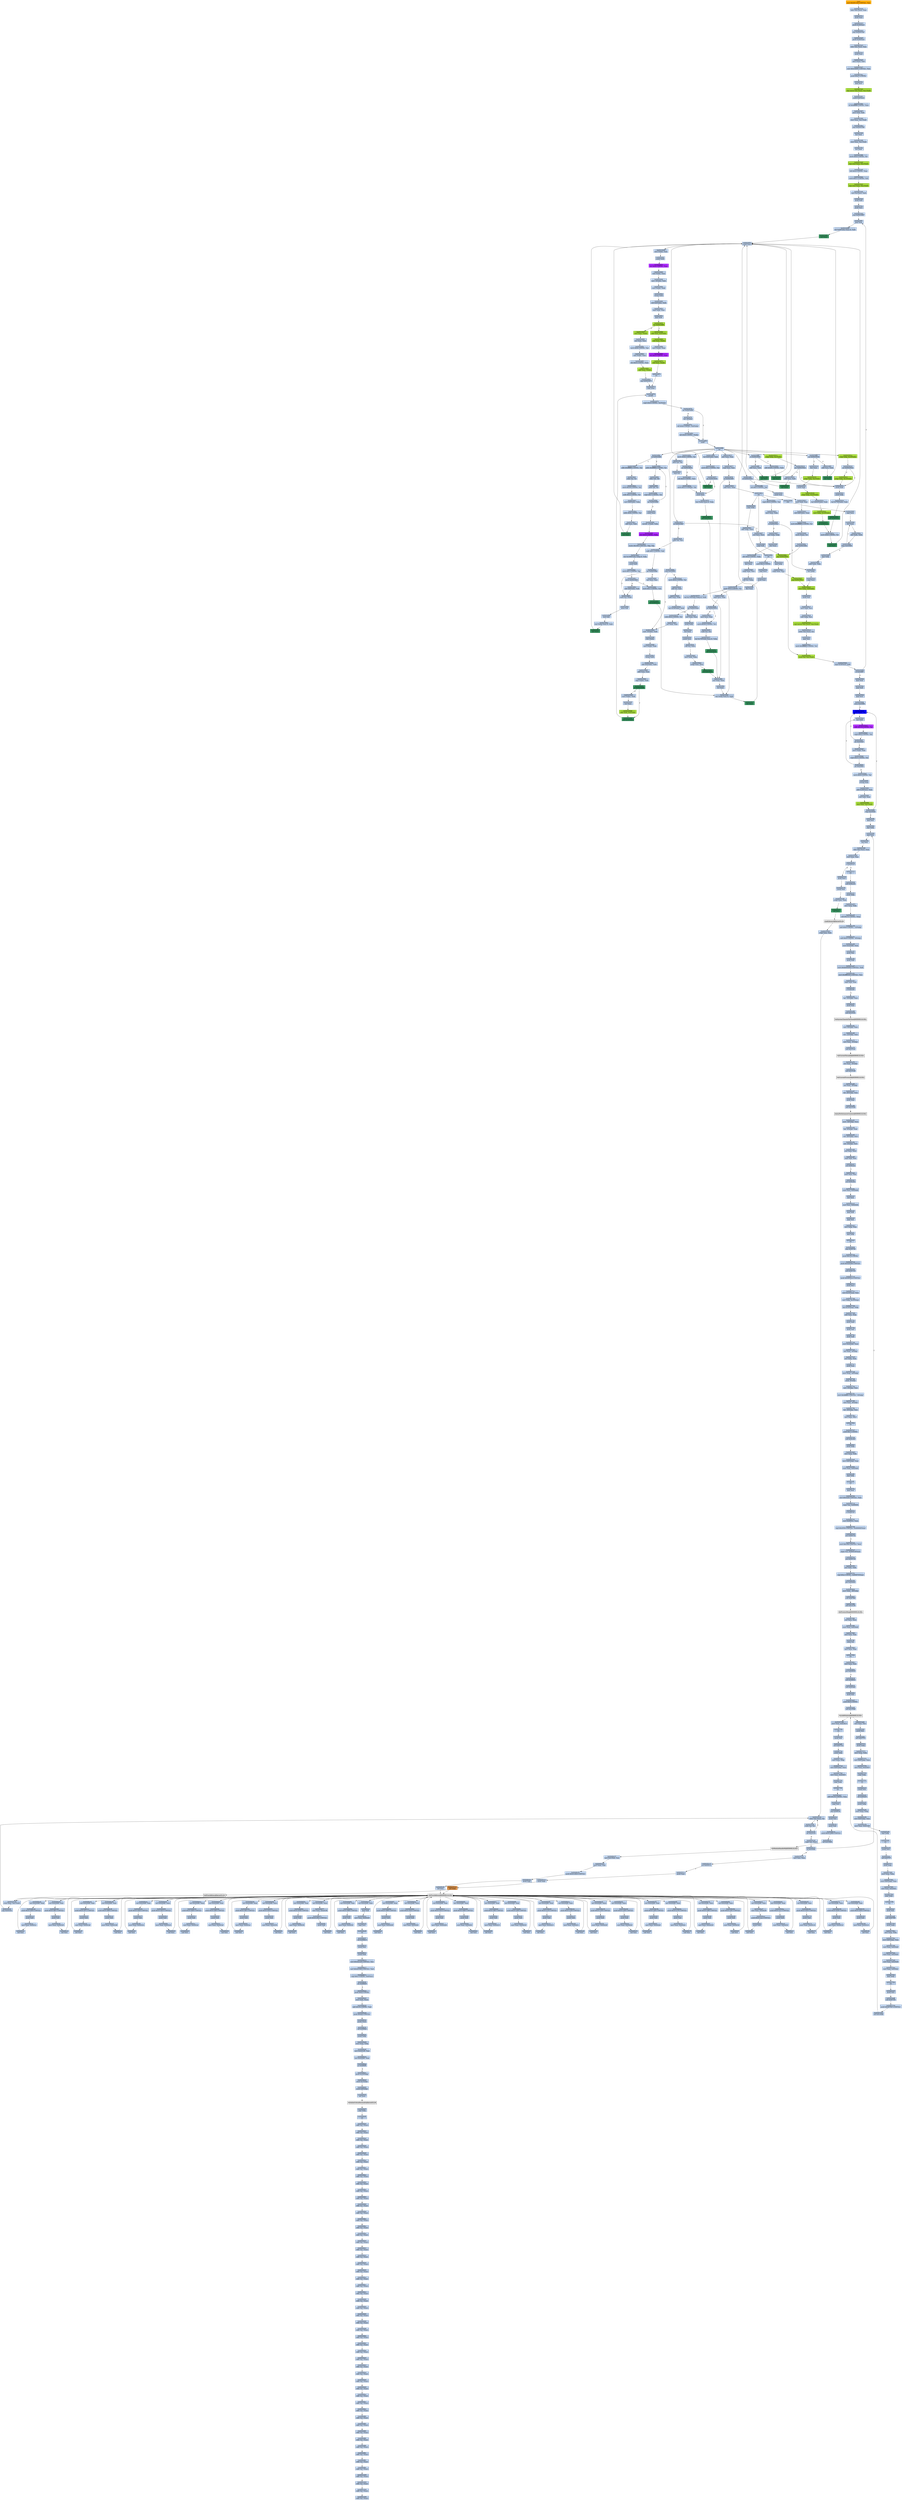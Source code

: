 strict digraph G {
	graph [bgcolor=transparent,
		name=G
	];
	node [color=lightsteelblue,
		fillcolor=lightsteelblue,
		shape=rectangle,
		style=filled
	];
	a0x00401018movl_0x4011b0UINT32_esi	[color=lightgrey,
		fillcolor=orange,
		label="start\nmovl $0x4011b0<UINT32>, %esi"];
	a0x0040101dlodsl_ds_esi__eax	[label="0x0040101d\nlodsl %ds:(%esi), %eax"];
	a0x00401018movl_0x4011b0UINT32_esi -> a0x0040101dlodsl_ds_esi__eax	[color="#000000"];
	a0x0040101epushl_eax	[label="0x0040101e\npushl %eax"];
	a0x0040101dlodsl_ds_esi__eax -> a0x0040101epushl_eax	[color="#000000"];
	a0x0040101fpushl_0x34esi_	[label="0x0040101f\npushl 0x34(%esi)"];
	a0x0040101epushl_eax -> a0x0040101fpushl_0x34esi_	[color="#000000"];
	a0x00401022jmp_0x004010a0	[label="0x00401022\njmp 0x004010a0"];
	a0x0040101fpushl_0x34esi_ -> a0x00401022jmp_0x004010a0	[color="#000000"];
	a0x004010a0pushl_0x38esi_	[label="0x004010a0\npushl 0x38(%esi)"];
	a0x00401022jmp_0x004010a0 -> a0x004010a0pushl_0x38esi_	[color="#000000"];
	a0x004010a3lodsl_ds_esi__eax	[label="0x004010a3\nlodsl %ds:(%esi), %eax"];
	a0x004010a0pushl_0x38esi_ -> a0x004010a3lodsl_ds_esi__eax	[color="#000000"];
	a0x004010a4pushl_eax	[label="0x004010a4\npushl %eax"];
	a0x004010a3lodsl_ds_esi__eax -> a0x004010a4pushl_eax	[color="#000000"];
	a0x004010a5movl_esi__edi	[label="0x004010a5\nmovl (%esi), %edi"];
	a0x004010a4pushl_eax -> a0x004010a5movl_esi__edi	[color="#000000"];
	a0x004010a7movl_0x43d0f0UINT32_esi	[label="0x004010a7\nmovl $0x43d0f0<UINT32>, %esi"];
	a0x004010a5movl_esi__edi -> a0x004010a7movl_0x43d0f0UINT32_esi	[color="#000000"];
	a0x004010acpushl_0x27UINT8	[label="0x004010ac\npushl $0x27<UINT8>"];
	a0x004010a7movl_0x43d0f0UINT32_esi -> a0x004010acpushl_0x27UINT8	[color="#000000"];
	a0x004010aepopl_ecx	[label="0x004010ae\npopl %ecx"];
	a0x004010acpushl_0x27UINT8 -> a0x004010aepopl_ecx	[color="#000000"];
	a0x004010afrepz_movsl_ds_esi__es_edi_	[color=yellowgreen,
		fillcolor=yellowgreen,
		label="0x004010af\nrepz movsl %ds:(%esi), %es:(%edi)"];
	a0x004010aepopl_ecx -> a0x004010afrepz_movsl_ds_esi__es_edi_	[color="#000000"];
	a0x004010b1pushl_0x4esi_	[label="0x004010b1\npushl 0x4(%esi)"];
	a0x004010afrepz_movsl_ds_esi__es_edi_ -> a0x004010b1pushl_0x4esi_	[color="#000000"];
	a0x004010b4orl_0xffffffffUINT8_eax	[label="0x004010b4\norl $0xffffffff<UINT8>, %eax"];
	a0x004010b1pushl_0x4esi_ -> a0x004010b4orl_0xffffffffUINT8_eax	[color="#000000"];
	a0x004010b7movl_edi_ebx	[label="0x004010b7\nmovl %edi, %ebx"];
	a0x004010b4orl_0xffffffffUINT8_eax -> a0x004010b7movl_edi_ebx	[color="#000000"];
	a0x004010b9stosl_eax_es_edi_	[label="0x004010b9\nstosl %eax, %es:(%edi)"];
	a0x004010b7movl_edi_ebx -> a0x004010b9stosl_eax_es_edi_	[color="#000000"];
	a0x004010bajmp_0x004010d8	[label="0x004010ba\njmp 0x004010d8"];
	a0x004010b9stosl_eax_es_edi_ -> a0x004010bajmp_0x004010d8	[color="#000000"];
	a0x004010d8incl_eax	[label="0x004010d8\nincl %eax"];
	a0x004010bajmp_0x004010d8 -> a0x004010d8incl_eax	[color="#000000"];
	a0x004010d9stosl_eax_es_edi_	[label="0x004010d9\nstosl %eax, %es:(%edi)"];
	a0x004010d8incl_eax -> a0x004010d9stosl_eax_es_edi_	[color="#000000"];
	a0x004010daincl_eax	[label="0x004010da\nincl %eax"];
	a0x004010d9stosl_eax_es_edi_ -> a0x004010daincl_eax	[color="#000000"];
	a0x004010dbmovb_0x4UINT8_cl	[label="0x004010db\nmovb $0x4<UINT8>, %cl"];
	a0x004010daincl_eax -> a0x004010dbmovb_0x4UINT8_cl	[color="#000000"];
	a0x004010ddrepz_stosl_eax_es_edi_	[color=yellowgreen,
		fillcolor=yellowgreen,
		label="0x004010dd\nrepz stosl %eax, %es:(%edi)"];
	a0x004010dbmovb_0x4UINT8_cl -> a0x004010ddrepz_stosl_eax_es_edi_	[color="#000000"];
	a0x004010dfshll_0xaUINT8_eax	[label="0x004010df\nshll $0xa<UINT8>, %eax"];
	a0x004010ddrepz_stosl_eax_es_edi_ -> a0x004010dfshll_0xaUINT8_eax	[color="#000000"];
	a0x004010e2movb_0x1cUINT8_ch	[label="0x004010e2\nmovb $0x1c<UINT8>, %ch"];
	a0x004010dfshll_0xaUINT8_eax -> a0x004010e2movb_0x1cUINT8_ch	[color="#000000"];
	a0x004010e4repz_stosl_eax_es_edi_	[color=yellowgreen,
		fillcolor=yellowgreen,
		label="0x004010e4\nrepz stosl %eax, %es:(%edi)"];
	a0x004010e2movb_0x1cUINT8_ch -> a0x004010e4repz_stosl_eax_es_edi_	[color="#000000"];
	a0x004010e6movl_0xcesi__edi	[label="0x004010e6\nmovl 0xc(%esi), %edi"];
	a0x004010e4repz_stosl_eax_es_edi_ -> a0x004010e6movl_0xcesi__edi	[color="#000000"];
	a0x004010e9pushl_edi	[label="0x004010e9\npushl %edi"];
	a0x004010e6movl_0xcesi__edi -> a0x004010e9pushl_edi	[color="#000000"];
	a0x004010eapushl_ecx	[label="0x004010ea\npushl %ecx"];
	a0x004010e9pushl_edi -> a0x004010eapushl_ecx	[color="#000000"];
	a0x004010ebjmp_0x00434f87	[label="0x004010eb\njmp 0x00434f87"];
	a0x004010eapushl_ecx -> a0x004010ebjmp_0x00434f87	[color="#000000"];
	a0x00434f87popl_eax	[label="0x00434f87\npopl %eax"];
	a0x004010ebjmp_0x00434f87 -> a0x00434f87popl_eax	[color="#000000"];
	a0x00434f88leal_0x58ebxeax4__edx	[label="0x00434f88\nleal 0x58(%ebx,%eax,4), %edx"];
	a0x00434f87popl_eax -> a0x00434f88leal_0x58ebxeax4__edx	[color="#000000"];
	a0x00434f8ccall_esi_	[color=seagreen,
		fillcolor=seagreen,
		label="0x00434f8c\ncall (%esi)"];
	a0x00434f88leal_0x58ebxeax4__edx -> a0x00434f8ccall_esi_	[color="#000000"];
	a0x00434f3fpushl_eax	[label="0x00434f3f\npushl %eax"];
	a0x00434f8ccall_esi_ -> a0x00434f3fpushl_eax	[color="#000000"];
	a0x00434f40movl_ebx__eax	[label="0x00434f40\nmovl (%ebx), %eax"];
	a0x00434f3fpushl_eax -> a0x00434f40movl_ebx__eax	[color="#000000"];
	a0x00434f42pushl_edx	[label="0x00434f42\npushl %edx"];
	a0x00434f40movl_ebx__eax -> a0x00434f42pushl_edx	[color="#000000"];
	a0x00434f43shrl_0xbUINT8_eax	[color=purple,
		fillcolor=purple,
		label="0x00434f43\nshrl $0xb<UINT8>, %eax"];
	a0x00434f42pushl_edx -> a0x00434f43shrl_0xbUINT8_eax	[color="#000000"];
	a0x00434f46mull_edx__eax	[label="0x00434f46\nmull (%edx), %eax"];
	a0x00434f43shrl_0xbUINT8_eax -> a0x00434f46mull_edx__eax	[color="#000000"];
	a0x00434f48movl__4ebx__edx	[label="0x00434f48\nmovl -4(%ebx), %edx"];
	a0x00434f46mull_edx__eax -> a0x00434f48movl__4ebx__edx	[color="#000000"];
	a0x00434f4bmovl_edx__edx	[label="0x00434f4b\nmovl (%edx), %edx"];
	a0x00434f48movl__4ebx__edx -> a0x00434f4bmovl_edx__edx	[color="#000000"];
	a0x00434f4dbswap_edx	[label="0x00434f4d\nbswap %edx"];
	a0x00434f4bmovl_edx__edx -> a0x00434f4dbswap_edx	[color="#000000"];
	a0x00434f4fsubl_0x4ebx__edx	[label="0x00434f4f\nsubl 0x4(%ebx), %edx"];
	a0x00434f4dbswap_edx -> a0x00434f4fsubl_0x4ebx__edx	[color="#000000"];
	a0x00434f52cmpl_edx_eax	[label="0x00434f52\ncmpl %edx, %eax"];
	a0x00434f4fsubl_0x4ebx__edx -> a0x00434f52cmpl_edx_eax	[color="#000000"];
	a0x00434f54popl_edx	[label="0x00434f54\npopl %edx"];
	a0x00434f52cmpl_edx_eax -> a0x00434f54popl_edx	[color="#000000"];
	a0x00434f55jbe_0x00434f66	[color=yellowgreen,
		fillcolor=yellowgreen,
		label="0x00434f55\njbe 0x00434f66"];
	a0x00434f54popl_edx -> a0x00434f55jbe_0x00434f66	[color="#000000"];
	a0x00434f57movl_eax_ebx_	[color=yellowgreen,
		fillcolor=yellowgreen,
		label="0x00434f57\nmovl %eax, (%ebx)"];
	a0x00434f55jbe_0x00434f66 -> a0x00434f57movl_eax_ebx_	[color="#000000",
		label=F];
	a0x00434f66addl_eax_0x4ebx_	[color=yellowgreen,
		fillcolor=yellowgreen,
		label="0x00434f66\naddl %eax, 0x4(%ebx)"];
	a0x00434f55jbe_0x00434f66 -> a0x00434f66addl_eax_0x4ebx_	[color="#000000",
		label=T];
	a0x00434f59xorl_eax_eax	[label="0x00434f59\nxorl %eax, %eax"];
	a0x00434f57movl_eax_ebx_ -> a0x00434f59xorl_eax_eax	[color="#000000"];
	a0x00434f5bmovb_0x8UINT8_ah	[label="0x00434f5b\nmovb $0x8<UINT8>, %ah"];
	a0x00434f59xorl_eax_eax -> a0x00434f5bmovb_0x8UINT8_ah	[color="#000000"];
	a0x00434f5dsubl_edx__eax	[label="0x00434f5d\nsubl (%edx), %eax"];
	a0x00434f5bmovb_0x8UINT8_ah -> a0x00434f5dsubl_edx__eax	[color="#000000"];
	a0x00434f5fshrl_0x5UINT8_eax	[label="0x00434f5f\nshrl $0x5<UINT8>, %eax"];
	a0x00434f5dsubl_edx__eax -> a0x00434f5fshrl_0x5UINT8_eax	[color="#000000"];
	a0x00434f62addl_eax_edx_	[color=yellowgreen,
		fillcolor=yellowgreen,
		label="0x00434f62\naddl %eax, (%edx)"];
	a0x00434f5fshrl_0x5UINT8_eax -> a0x00434f62addl_eax_edx_	[color="#000000"];
	a0x00434f64jmp_0x00434f73	[label="0x00434f64\njmp 0x00434f73"];
	a0x00434f62addl_eax_edx_ -> a0x00434f64jmp_0x00434f73	[color="#000000"];
	a0x00434f73popl_eax	[label="0x00434f73\npopl %eax"];
	a0x00434f64jmp_0x00434f73 -> a0x00434f73popl_eax	[color="#000000"];
	a0x00434f74pushfl_	[label="0x00434f74\npushfl "];
	a0x00434f73popl_eax -> a0x00434f74pushfl_	[color="#000000"];
	a0x00434f75cmpb_0x0UINT8_0x3ebx_	[label="0x00434f75\ncmpb $0x0<UINT8>, 0x3(%ebx)"];
	a0x00434f74pushfl_ -> a0x00434f75cmpb_0x0UINT8_0x3ebx_	[color="#000000"];
	a0x00434f79jne_0x00434f85	[label="0x00434f79\njne 0x00434f85"];
	a0x00434f75cmpb_0x0UINT8_0x3ebx_ -> a0x00434f79jne_0x00434f85	[color="#000000"];
	a0x00434f85popfl_	[label="0x00434f85\npopfl "];
	a0x00434f79jne_0x00434f85 -> a0x00434f85popfl_	[color="#000000",
		label=T];
	a0x00434f7bincl__4ebx_	[label="0x00434f7b\nincl -4(%ebx)"];
	a0x00434f79jne_0x00434f85 -> a0x00434f7bincl__4ebx_	[color="#000000",
		label=F];
	a0x00434f86ret	[label="0x00434f86\nret"];
	a0x00434f85popfl_ -> a0x00434f86ret	[color="#000000"];
	a0x00434f8ejb_0x00434fdf	[label="0x00434f8e\njb 0x00434fdf"];
	a0x00434f86ret -> a0x00434f8ejb_0x00434fdf	[color="#000000"];
	a0x00434f15adcl_eax_eax	[label="0x00434f15\nadcl %eax, %eax"];
	a0x00434f86ret -> a0x00434f15adcl_eax_eax	[color="#000000"];
	a0x00434ff0jae_0x00435034	[label="0x00434ff0\njae 0x00435034"];
	a0x00434f86ret -> a0x00434ff0jae_0x00435034	[color="#000000"];
	a0x00434ff6jb_0x0043500c	[label="0x00434ff6\njb 0x0043500c"];
	a0x00434f86ret -> a0x00434ff6jb_0x0043500c	[color="#000000"];
	a0x00434ffcjb_0x00435022	[label="0x00434ffc\njb 0x00435022"];
	a0x00434f86ret -> a0x00434ffcjb_0x00435022	[color="#000000"];
	a0x00434f22leal_0x4edx__edx	[label="0x00434f22\nleal 0x4(%edx), %edx"];
	a0x00434f86ret -> a0x00434f22leal_0x4edx__edx	[color="#000000"];
	a0x00434fc3adcb_al_al	[label="0x00434fc3\nadcb %al, %al"];
	a0x00434f86ret -> a0x00434fc3adcb_al_al	[color="#000000"];
	a0x00434f2bmovb_0x9UINT8_al	[label="0x00434f2b\nmovb $0x9<UINT8>, %al"];
	a0x00434f86ret -> a0x00434f2bmovb_0x9UINT8_al	[color="#000000"];
	a0x00435011xchgl_ebp_0xcebx_	[color=yellowgreen,
		fillcolor=yellowgreen,
		label="0x00435011\nxchgl %ebp, 0xc(%ebx)"];
	a0x00434f86ret -> a0x00435011xchgl_ebp_0xcebx_	[color="#000000"];
	a0x0043509eloop_0x435083	[label="0x0043509e\nloop 0x435083"];
	a0x00434f86ret -> a0x0043509eloop_0x435083	[color="#000000"];
	a0x0043501axchgl_ebp_0x10ebx_	[color=yellowgreen,
		fillcolor=yellowgreen,
		label="0x0043501a\nxchgl %ebp, 0x10(%ebx)"];
	a0x00434f86ret -> a0x0043501axchgl_ebp_0x10ebx_	[color="#000000"];
	a0x00434f90addb_0xfffffffdUINT8_al	[label="0x00434f90\naddb $0xfffffffd<UINT8>, %al"];
	a0x00434f8ejb_0x00434fdf -> a0x00434f90addb_0xfffffffdUINT8_al	[color="#000000",
		label=F];
	a0x00434fdfaddb_0xfffffff9UINT8_al	[label="0x00434fdf\naddb $0xfffffff9<UINT8>, %al"];
	a0x00434f8ejb_0x00434fdf -> a0x00434fdfaddb_0xfffffff9UINT8_al	[color="#000000",
		label=T];
	a0x00434f92sbbb_dl_dl	[label="0x00434f92\nsbbb %dl, %dl"];
	a0x00434f90addb_0xfffffffdUINT8_al -> a0x00434f92sbbb_dl_dl	[color="#000000"];
	a0x00434f94andb_dl_al	[label="0x00434f94\nandb %dl, %al"];
	a0x00434f92sbbb_dl_dl -> a0x00434f94andb_dl_al	[color="#000000"];
	a0x00434f96cmpb_0x7UINT8_al	[label="0x00434f96\ncmpb $0x7<UINT8>, %al"];
	a0x00434f94andb_dl_al -> a0x00434f96cmpb_0x7UINT8_al	[color="#000000"];
	a0x00434f98jae_0x00434f90	[label="0x00434f98\njae 0x00434f90"];
	a0x00434f96cmpb_0x7UINT8_al -> a0x00434f98jae_0x00434f90	[color="#000000"];
	a0x00434f98jae_0x00434f90 -> a0x00434f90addb_0xfffffffdUINT8_al	[color="#000000",
		label=T];
	a0x00434f9apushl_eax	[label="0x00434f9a\npushl %eax"];
	a0x00434f98jae_0x00434f90 -> a0x00434f9apushl_eax	[color="#000000",
		label=F];
	a0x00434f9bmovzbl__1edi__ebp	[label="0x00434f9b\nmovzbl -1(%edi), %ebp"];
	a0x00434f9apushl_eax -> a0x00434f9bmovzbl__1edi__ebp	[color="#000000"];
	a0x00434f9fshrl_0x5UINT8_ebp	[color=purple,
		fillcolor=purple,
		label="0x00434f9f\nshrl $0x5<UINT8>, %ebp"];
	a0x00434f9bmovzbl__1edi__ebp -> a0x00434f9fshrl_0x5UINT8_ebp	[color="#000000"];
	a0x00434fa2imulw_0x300UINT16_bp_bp	[label="0x00434fa2\nimulw $0x300<UINT16>, %bp, %bp"];
	a0x00434f9fshrl_0x5UINT8_ebp -> a0x00434fa2imulw_0x300UINT16_bp_bp	[color="#000000"];
	a0x00434fa7leal_0x1008ebxebp4__ebp	[label="0x00434fa7\nleal 0x1008(%ebx,%ebp,4), %ebp"];
	a0x00434fa2imulw_0x300UINT16_bp_bp -> a0x00434fa7leal_0x1008ebxebp4__ebp	[color="#000000"];
	a0x00434faepushl_edi	[label="0x00434fae\npushl %edi"];
	a0x00434fa7leal_0x1008ebxebp4__ebp -> a0x00434faepushl_edi	[color="#000000"];
	a0x00434fafmovb_0x1UINT8_al	[label="0x00434faf\nmovb $0x1<UINT8>, %al"];
	a0x00434faepushl_edi -> a0x00434fafmovb_0x1UINT8_al	[color="#000000"];
	a0x00434fb1jecxz_0x00434fd2	[label="0x00434fb1\njecxz 0x00434fd2"];
	a0x00434fafmovb_0x1UINT8_al -> a0x00434fb1jecxz_0x00434fd2	[color="#000000"];
	a0x00434fd2movb_0x1UINT8_ch	[label="0x00434fd2\nmovb $0x1<UINT8>, %ch"];
	a0x00434fb1jecxz_0x00434fd2 -> a0x00434fd2movb_0x1UINT8_ch	[color="#000000",
		label=T];
	a0x00434fb3subl_0x8ebx__edi	[label="0x00434fb3\nsubl 0x8(%ebx), %edi"];
	a0x00434fb1jecxz_0x00434fd2 -> a0x00434fb3subl_0x8ebx__edi	[color="#000000",
		label=F];
	a0x00434fd4call_0x50esi_	[color=seagreen,
		fillcolor=seagreen,
		label="0x00434fd4\ncall 0x50(%esi)"];
	a0x00434fd2movb_0x1UINT8_ch -> a0x00434fd4call_0x50esi_	[color="#000000"];
	a0x00434f0fleal_ebpeax4__edx	[label="0x00434f0f\nleal (%ebp,%eax,4), %edx"];
	a0x00434fd4call_0x50esi_ -> a0x00434f0fleal_ebpeax4__edx	[color="#000000"];
	a0x00434f13call_esi_	[color=seagreen,
		fillcolor=seagreen,
		label="0x00434f13\ncall (%esi)"];
	a0x00434f0fleal_ebpeax4__edx -> a0x00434f13call_esi_	[color="#000000"];
	a0x00434f13call_esi_ -> a0x00434f3fpushl_eax	[color="#000000"];
	a0x00434f17cmpl_ecx_eax	[label="0x00434f17\ncmpl %ecx, %eax"];
	a0x00434f15adcl_eax_eax -> a0x00434f17cmpl_ecx_eax	[color="#000000"];
	a0x00434f19jb_0x00434f0f	[label="0x00434f19\njb 0x00434f0f"];
	a0x00434f17cmpl_ecx_eax -> a0x00434f19jb_0x00434f0f	[color="#000000"];
	a0x00434f19jb_0x00434f0f -> a0x00434f0fleal_ebpeax4__edx	[color="#000000",
		label=T];
	a0x00434f1bsubl_ecx_eax	[label="0x00434f1b\nsubl %ecx, %eax"];
	a0x00434f19jb_0x00434f0f -> a0x00434f1bsubl_ecx_eax	[color="#000000",
		label=F];
	a0x00434f69subl_eax_ebx_	[color=yellowgreen,
		fillcolor=yellowgreen,
		label="0x00434f69\nsubl %eax, (%ebx)"];
	a0x00434f66addl_eax_0x4ebx_ -> a0x00434f69subl_eax_ebx_	[color="#000000"];
	a0x00434f6bmovl_edx__eax	[label="0x00434f6b\nmovl (%edx), %eax"];
	a0x00434f69subl_eax_ebx_ -> a0x00434f6bmovl_edx__eax	[color="#000000"];
	a0x00434f6dshrl_0x5UINT8_eax	[color=purple,
		fillcolor=purple,
		label="0x00434f6d\nshrl $0x5<UINT8>, %eax"];
	a0x00434f6bmovl_edx__eax -> a0x00434f6dshrl_0x5UINT8_eax	[color="#000000"];
	a0x00434f70subl_eax_edx_	[color=yellowgreen,
		fillcolor=yellowgreen,
		label="0x00434f70\nsubl %eax, (%edx)"];
	a0x00434f6dshrl_0x5UINT8_eax -> a0x00434f70subl_eax_edx_	[color="#000000"];
	a0x00434f72stc_	[label="0x00434f72\nstc "];
	a0x00434f70subl_eax_edx_ -> a0x00434f72stc_	[color="#000000"];
	a0x00434f72stc_ -> a0x00434f73popl_eax	[color="#000000"];
	a0x00434f7eshll_0x8UINT8_0x4ebx_	[label="0x00434f7e\nshll $0x8<UINT8>, 0x4(%ebx)"];
	a0x00434f7bincl__4ebx_ -> a0x00434f7eshll_0x8UINT8_0x4ebx_	[color="#000000"];
	a0x00434f82shll_0x8UINT8_ebx_	[label="0x00434f82\nshll $0x8<UINT8>, (%ebx)"];
	a0x00434f7eshll_0x8UINT8_0x4ebx_ -> a0x00434f82shll_0x8UINT8_ebx_	[color="#000000"];
	a0x00434f82shll_0x8UINT8_ebx_ -> a0x00434f85popfl_	[color="#000000"];
	a0x00434f1dret	[label="0x00434f1d\nret"];
	a0x00434f1bsubl_ecx_eax -> a0x00434f1dret	[color="#000000"];
	a0x00434fd7xorl_ecx_ecx	[label="0x00434fd7\nxorl %ecx, %ecx"];
	a0x00434f1dret -> a0x00434fd7xorl_ecx_ecx	[color="#000000"];
	a0x00434f3bpopl_ebp	[label="0x00434f3b\npopl %ebp"];
	a0x00434f1dret -> a0x00434f3bpopl_ebp	[color="#000000"];
	a0x00435061cmpb_0x4UINT8_al	[label="0x00435061\ncmpb $0x4<UINT8>, %al"];
	a0x00434f1dret -> a0x00435061cmpb_0x4UINT8_al	[color="#000000"];
	a0x004350b6cltd_	[label="0x004350b6\ncltd "];
	a0x00434f1dret -> a0x004350b6cltd_	[color="#000000"];
	a0x00434fd9popl_edi	[label="0x00434fd9\npopl %edi"];
	a0x00434fd7xorl_ecx_ecx -> a0x00434fd9popl_edi	[color="#000000"];
	a0x00434fdajmp_0x004350d1	[color=yellowgreen,
		fillcolor=yellowgreen,
		label="0x00434fda\njmp 0x004350d1"];
	a0x00434fd9popl_edi -> a0x00434fdajmp_0x004350d1	[color="#000000"];
	a0x004350d1stosb_al_es_edi_	[color=yellowgreen,
		fillcolor=yellowgreen,
		label="0x004350d1\nstosb %al, %es:(%edi)"];
	a0x00434fdajmp_0x004350d1 -> a0x004350d1stosb_al_es_edi_	[color="#000000"];
	a0x004350d2cmpl_0x34esi__edi	[label="0x004350d2\ncmpl 0x34(%esi), %edi"];
	a0x004350d1stosb_al_es_edi_ -> a0x004350d2cmpl_0x34esi__edi	[color="#000000"];
	a0x004350d5jb_0x434f87	[label="0x004350d5\njb 0x434f87"];
	a0x004350d2cmpl_0x34esi__edi -> a0x004350d5jb_0x434f87	[color="#000000"];
	a0x004350d5jb_0x434f87 -> a0x00434f87popl_eax	[color="#000000",
		label=T];
	a0x004350dbpopl_eax	[label="0x004350db\npopl %eax"];
	a0x004350d5jb_0x434f87 -> a0x004350dbpopl_eax	[color="#000000",
		label=F];
	a0x00434fe1sbbb_al_al	[label="0x00434fe1\nsbbb %al, %al"];
	a0x00434fdfaddb_0xfffffff9UINT8_al -> a0x00434fe1sbbb_al_al	[color="#000000"];
	a0x00434fe3movb_0x30UINT8_cl	[label="0x00434fe3\nmovb $0x30<UINT8>, %cl"];
	a0x00434fe1sbbb_al_al -> a0x00434fe3movb_0x30UINT8_cl	[color="#000000"];
	a0x00434fe5andb_0x3UINT8_al	[label="0x00434fe5\nandb $0x3<UINT8>, %al"];
	a0x00434fe3movb_0x30UINT8_cl -> a0x00434fe5andb_0x3UINT8_al	[color="#000000"];
	a0x00434fe7movl_0x8ebx__ebp	[label="0x00434fe7\nmovl 0x8(%ebx), %ebp"];
	a0x00434fe5andb_0x3UINT8_al -> a0x00434fe7movl_0x8ebx__ebp	[color="#000000"];
	a0x00434feaaddb_0x8UINT8_al	[label="0x00434fea\naddb $0x8<UINT8>, %al"];
	a0x00434fe7movl_0x8ebx__ebp -> a0x00434feaaddb_0x8UINT8_al	[color="#000000"];
	a0x00434fecaddl_ecx_edx	[label="0x00434fec\naddl %ecx, %edx"];
	a0x00434feaaddb_0x8UINT8_al -> a0x00434fecaddl_ecx_edx	[color="#000000"];
	a0x00434feecall_esi_	[color=seagreen,
		fillcolor=seagreen,
		label="0x00434fee\ncall (%esi)"];
	a0x00434fecaddl_ecx_edx -> a0x00434feecall_esi_	[color="#000000"];
	a0x00434feecall_esi_ -> a0x00434f3fpushl_eax	[color="#000000"];
	a0x00434ff2addl_ecx_edx	[label="0x00434ff2\naddl %ecx, %edx"];
	a0x00434ff0jae_0x00435034 -> a0x00434ff2addl_ecx_edx	[color="#000000",
		label=F];
	a0x00435034decl_eax	[label="0x00435034\ndecl %eax"];
	a0x00434ff0jae_0x00435034 -> a0x00435034decl_eax	[color="#000000",
		label=T];
	a0x00434ff4call_esi_	[color=seagreen,
		fillcolor=seagreen,
		label="0x00434ff4\ncall (%esi)"];
	a0x00434ff2addl_ecx_edx -> a0x00434ff4call_esi_	[color="#000000"];
	a0x00434ff4call_esi_ -> a0x00434f3fpushl_eax	[color="#000000"];
	a0x00434ff8addl_ecx_edx	[label="0x00434ff8\naddl %ecx, %edx"];
	a0x00434ff6jb_0x0043500c -> a0x00434ff8addl_ecx_edx	[color="#000000",
		label=F];
	a0x0043500caddl_0x60UINT8_edx	[label="0x0043500c\naddl $0x60<UINT8>, %edx"];
	a0x00434ff6jb_0x0043500c -> a0x0043500caddl_0x60UINT8_edx	[color="#000000",
		label=T];
	a0x00434ffacall_esi_	[color=seagreen,
		fillcolor=seagreen,
		label="0x00434ffa\ncall (%esi)"];
	a0x00434ff8addl_ecx_edx -> a0x00434ffacall_esi_	[color="#000000"];
	a0x00434ffacall_esi_ -> a0x00434f3fpushl_eax	[color="#000000"];
	a0x00435022pushl_eax	[label="0x00435022\npushl %eax"];
	a0x00434ffcjb_0x00435022 -> a0x00435022pushl_eax	[color="#000000",
		label=T];
	a0x00434ffeorb_0x1UINT8_al	[label="0x00434ffe\norb $0x1<UINT8>, %al"];
	a0x00434ffcjb_0x00435022 -> a0x00434ffeorb_0x1UINT8_al	[color="#000000",
		label=F];
	a0x00435023pushl_ebp	[label="0x00435023\npushl %ebp"];
	a0x00435022pushl_eax -> a0x00435023pushl_ebp	[color="#000000"];
	a0x00435024leal_0x778ebx__edx	[label="0x00435024\nleal 0x778(%ebx), %edx"];
	a0x00435023pushl_ebp -> a0x00435024leal_0x778ebx__edx	[color="#000000"];
	a0x0043502acall_0x54esi_	[color=seagreen,
		fillcolor=seagreen,
		label="0x0043502a\ncall 0x54(%esi)"];
	a0x00435024leal_0x778ebx__edx -> a0x0043502acall_0x54esi_	[color="#000000"];
	a0x00434f1emovb_0x8UINT8_cl	[label="0x00434f1e\nmovb $0x8<UINT8>, %cl"];
	a0x0043502acall_0x54esi_ -> a0x00434f1emovb_0x8UINT8_cl	[color="#000000"];
	a0x00434f20call_esi_	[color=seagreen,
		fillcolor=seagreen,
		label="0x00434f20\ncall (%esi)"];
	a0x00434f1emovb_0x8UINT8_cl -> a0x00434f20call_esi_	[color="#000000"];
	a0x00434f20call_esi_ -> a0x00434f3fpushl_eax	[color="#000000"];
	a0x00434f25movb_0x1UINT8_al	[label="0x00434f25\nmovb $0x1<UINT8>, %al"];
	a0x00434f22leal_0x4edx__edx -> a0x00434f25movb_0x1UINT8_al	[color="#000000"];
	a0x00434f27jae_0x00434f34	[label="0x00434f27\njae 0x00434f34"];
	a0x00434f25movb_0x1UINT8_al -> a0x00434f27jae_0x00434f34	[color="#000000"];
	a0x00434f34pushl_eax	[label="0x00434f34\npushl %eax"];
	a0x00434f27jae_0x00434f34 -> a0x00434f34pushl_eax	[color="#000000",
		label=T];
	a0x00434f29call_esi_	[color=seagreen,
		fillcolor=seagreen,
		label="0x00434f29\ncall (%esi)"];
	a0x00434f27jae_0x00434f34 -> a0x00434f29call_esi_	[color="#000000",
		label=F];
	a0x00434f35leal_edxeax4__ebp	[label="0x00434f35\nleal (%edx,%eax,4), %ebp"];
	a0x00434f34pushl_eax -> a0x00434f35leal_edxeax4__ebp	[color="#000000"];
	a0x00434f38call_0x4cesi_	[color=seagreen,
		fillcolor=seagreen,
		label="0x00434f38\ncall 0x4c(%esi)"];
	a0x00434f35leal_edxeax4__ebp -> a0x00434f38call_0x4cesi_	[color="#000000"];
	a0x00434f0cxorl_eax_eax	[label="0x00434f0c\nxorl %eax, %eax"];
	a0x00434f38call_0x4cesi_ -> a0x00434f0cxorl_eax_eax	[color="#000000"];
	a0x00434f0eincl_eax	[label="0x00434f0e\nincl %eax"];
	a0x00434f0cxorl_eax_eax -> a0x00434f0eincl_eax	[color="#000000"];
	a0x00434f0eincl_eax -> a0x00434f0fleal_ebpeax4__edx	[color="#000000"];
	a0x00434f3caddl_ebp_eax	[label="0x00434f3c\naddl %ebp, %eax"];
	a0x00434f3bpopl_ebp -> a0x00434f3caddl_ebp_eax	[color="#000000"];
	a0x00434f3eret	[label="0x00434f3e\nret"];
	a0x00434f3caddl_ebp_eax -> a0x00434f3eret	[color="#000000"];
	a0x0043502dpopl_ebp	[label="0x0043502d\npopl %ebp"];
	a0x00434f3eret -> a0x0043502dpopl_ebp	[color="#000000"];
	a0x00435048pushl_0x3UINT8	[label="0x00435048\npushl $0x3<UINT8>"];
	a0x00434f3eret -> a0x00435048pushl_0x3UINT8	[color="#000000"];
	a0x0043502exchgl_eax_ecx	[label="0x0043502e\nxchgl %eax, %ecx"];
	a0x0043502dpopl_ebp -> a0x0043502exchgl_eax_ecx	[color="#000000"];
	a0x0043502fjmp_0x004350c3	[color=yellowgreen,
		fillcolor=yellowgreen,
		label="0x0043502f\njmp 0x004350c3"];
	a0x0043502exchgl_eax_ecx -> a0x0043502fjmp_0x004350c3	[color="#000000"];
	a0x004350c3movl_ebp_0x8ebx_	[color=yellowgreen,
		fillcolor=yellowgreen,
		label="0x004350c3\nmovl %ebp, 0x8(%ebx)"];
	a0x0043502fjmp_0x004350c3 -> a0x004350c3movl_ebp_0x8ebx_	[color="#000000"];
	a0x004350c6pushl_esi	[label="0x004350c6\npushl %esi"];
	a0x004350c3movl_ebp_0x8ebx_ -> a0x004350c6pushl_esi	[color="#000000"];
	a0x004350c7movl_edi_esi	[label="0x004350c7\nmovl %edi, %esi"];
	a0x004350c6pushl_esi -> a0x004350c7movl_edi_esi	[color="#000000"];
	a0x004350c9subl_ebp_esi	[label="0x004350c9\nsubl %ebp, %esi"];
	a0x004350c7movl_edi_esi -> a0x004350c9subl_ebp_esi	[color="#000000"];
	a0x004350cbrepz_movsb_ds_esi__es_edi_	[color=yellowgreen,
		fillcolor=yellowgreen,
		label="0x004350cb\nrepz movsb %ds:(%esi), %es:(%edi)"];
	a0x004350c9subl_ebp_esi -> a0x004350cbrepz_movsb_ds_esi__es_edi_	[color="#000000"];
	a0x004350cdlodsb_ds_esi__al	[label="0x004350cd\nlodsb %ds:(%esi), %al"];
	a0x004350cbrepz_movsb_ds_esi__es_edi_ -> a0x004350cdlodsb_ds_esi__al	[color="#000000"];
	a0x004350cepopl_esi	[label="0x004350ce\npopl %esi"];
	a0x004350cdlodsb_ds_esi__al -> a0x004350cepopl_esi	[color="#000000"];
	a0x004350cfmovb_0xffffff80UINT8_cl	[label="0x004350cf\nmovb $0xffffff80<UINT8>, %cl"];
	a0x004350cepopl_esi -> a0x004350cfmovb_0xffffff80UINT8_cl	[color="#000000"];
	a0x004350cfmovb_0xffffff80UINT8_cl -> a0x004350d1stosb_al_es_edi_	[color="#000000"];
	a0x00434fb6testb_cl_edi_	[label="0x00434fb6\ntestb %cl, (%edi)"];
	a0x00434fb3subl_0x8ebx__edi -> a0x00434fb6testb_cl_edi_	[color="#000000"];
	a0x00434fb8setne_ah	[label="0x00434fb8\nsetne %ah"];
	a0x00434fb6testb_cl_edi_ -> a0x00434fb8setne_ah	[color="#000000"];
	a0x00434fbbincb_ah	[label="0x00434fbb\nincb %ah"];
	a0x00434fb8setne_ah -> a0x00434fbbincb_ah	[color="#000000"];
	a0x00434fbdleal_ebpeax4__edx	[label="0x00434fbd\nleal (%ebp,%eax,4), %edx"];
	a0x00434fbbincb_ah -> a0x00434fbdleal_ebpeax4__edx	[color="#000000"];
	a0x00434fc1call_esi_	[color=seagreen,
		fillcolor=seagreen,
		label="0x00434fc1\ncall (%esi)"];
	a0x00434fbdleal_ebpeax4__edx -> a0x00434fc1call_esi_	[color="#000000"];
	a0x00434fc1call_esi_ -> a0x00434f3fpushl_eax	[color="#000000"];
	a0x00434fc5shrb_cl	[label="0x00434fc5\nshrb %cl"];
	a0x00434fc3adcb_al_al -> a0x00434fc5shrb_cl	[color="#000000"];
	a0x00434fc7je_0x00434fd7	[label="0x00434fc7\nje 0x00434fd7"];
	a0x00434fc5shrb_cl -> a0x00434fc7je_0x00434fd7	[color="#000000"];
	a0x00434fc7je_0x00434fd7 -> a0x00434fd7xorl_ecx_ecx	[color="#000000",
		label=T];
	a0x00434fc9subb_al_ah	[label="0x00434fc9\nsubb %al, %ah"];
	a0x00434fc7je_0x00434fd7 -> a0x00434fc9subb_al_ah	[color="#000000",
		label=F];
	a0x00434fcbandb_0x1UINT8_ah	[label="0x00434fcb\nandb $0x1<UINT8>, %ah"];
	a0x00434fc9subb_al_ah -> a0x00434fcbandb_0x1UINT8_ah	[color="#000000"];
	a0x00434fcejne_0x00434fb6	[label="0x00434fce\njne 0x00434fb6"];
	a0x00434fcbandb_0x1UINT8_ah -> a0x00434fcejne_0x00434fb6	[color="#000000"];
	a0x00434fcejne_0x00434fb6 -> a0x00434fb6testb_cl_edi_	[color="#000000",
		label=T];
	a0x00434fd0xorl_ecx_ecx	[label="0x00434fd0\nxorl %ecx, %ecx"];
	a0x00434fcejne_0x00434fb6 -> a0x00434fd0xorl_ecx_ecx	[color="#000000",
		label=F];
	a0x00434fd0xorl_ecx_ecx -> a0x00434fd2movb_0x1UINT8_ch	[color="#000000"];
	a0x00434f29call_esi_ -> a0x00434f3fpushl_eax	[color="#000000"];
	a0x00434f2djae_0x00434f34	[label="0x00434f2d\njae 0x00434f34"];
	a0x00434f2bmovb_0x9UINT8_al -> a0x00434f2djae_0x00434f34	[color="#000000"];
	a0x00434f2djae_0x00434f34 -> a0x00434f34pushl_eax	[color="#000000",
		label=T];
	a0x00434f2fshll_0x5UINT8_ecx	[label="0x00434f2f\nshll $0x5<UINT8>, %ecx"];
	a0x00434f2djae_0x00434f34 -> a0x00434f2fshll_0x5UINT8_ecx	[color="#000000",
		label=F];
	a0x00435035xchgl_ebp_0xcebx_	[color=yellowgreen,
		fillcolor=yellowgreen,
		label="0x00435035\nxchgl %ebp, 0xc(%ebx)"];
	a0x00435034decl_eax -> a0x00435035xchgl_ebp_0xcebx_	[color="#000000"];
	a0x00435038pushl_eax	[label="0x00435038\npushl %eax"];
	a0x00435035xchgl_ebp_0xcebx_ -> a0x00435038pushl_eax	[color="#000000"];
	a0x00435039xchgl_ebp_0x10ebx_	[color=yellowgreen,
		fillcolor=yellowgreen,
		label="0x00435039\nxchgl %ebp, 0x10(%ebx)"];
	a0x00435038pushl_eax -> a0x00435039xchgl_ebp_0x10ebx_	[color="#000000"];
	a0x0043503cleal_0xbc0ebx__edx	[label="0x0043503c\nleal 0xbc0(%ebx), %edx"];
	a0x00435039xchgl_ebp_0x10ebx_ -> a0x0043503cleal_0xbc0ebx__edx	[color="#000000"];
	a0x00435042movl_ebp_0x14ebx_	[color=yellowgreen,
		fillcolor=yellowgreen,
		label="0x00435042\nmovl %ebp, 0x14(%ebx)"];
	a0x0043503cleal_0xbc0ebx__edx -> a0x00435042movl_ebp_0x14ebx_	[color="#000000"];
	a0x00435045call_0x54esi_	[color=seagreen,
		fillcolor=seagreen,
		label="0x00435045\ncall 0x54(%esi)"];
	a0x00435042movl_ebp_0x14ebx_ -> a0x00435045call_0x54esi_	[color="#000000"];
	a0x00435045call_0x54esi_ -> a0x00434f1emovb_0x8UINT8_cl	[color="#000000"];
	a0x0043504apopl_ecx	[label="0x0043504a\npopl %ecx"];
	a0x00435048pushl_0x3UINT8 -> a0x0043504apopl_ecx	[color="#000000"];
	a0x0043504bpushl_eax	[label="0x0043504b\npushl %eax"];
	a0x0043504apopl_ecx -> a0x0043504bpushl_eax	[color="#000000"];
	a0x0043504cdecl_eax	[label="0x0043504c\ndecl %eax"];
	a0x0043504bpushl_eax -> a0x0043504cdecl_eax	[color="#000000"];
	a0x0043504dcmpl_ecx_eax	[label="0x0043504d\ncmpl %ecx, %eax"];
	a0x0043504cdecl_eax -> a0x0043504dcmpl_ecx_eax	[color="#000000"];
	a0x0043504fjb_0x00435053	[label="0x0043504f\njb 0x00435053"];
	a0x0043504dcmpl_ecx_eax -> a0x0043504fjb_0x00435053	[color="#000000"];
	a0x00435053movb_0x40UINT8_cl	[label="0x00435053\nmovb $0x40<UINT8>, %cl"];
	a0x0043504fjb_0x00435053 -> a0x00435053movb_0x40UINT8_cl	[color="#000000",
		label=T];
	a0x00435051movl_ecx_eax	[label="0x00435051\nmovl %ecx, %eax"];
	a0x0043504fjb_0x00435053 -> a0x00435051movl_ecx_eax	[color="#000000",
		label=F];
	a0x00435055mulb_cl_al	[label="0x00435055\nmulb %cl, %al"];
	a0x00435053movb_0x40UINT8_cl -> a0x00435055mulb_cl_al	[color="#000000"];
	a0x00435057leal_0x378ebxeax4__ebp	[label="0x00435057\nleal 0x378(%ebx,%eax,4), %ebp"];
	a0x00435055mulb_cl_al -> a0x00435057leal_0x378ebxeax4__ebp	[color="#000000"];
	a0x0043505ecall_0x4cesi_	[color=seagreen,
		fillcolor=seagreen,
		label="0x0043505e\ncall 0x4c(%esi)"];
	a0x00435057leal_0x378ebxeax4__ebp -> a0x0043505ecall_0x4cesi_	[color="#000000"];
	a0x0043505ecall_0x4cesi_ -> a0x00434f0cxorl_eax_eax	[color="#000000"];
	a0x00435063movl_eax_ebp	[label="0x00435063\nmovl %eax, %ebp"];
	a0x00435061cmpb_0x4UINT8_al -> a0x00435063movl_eax_ebp	[color="#000000"];
	a0x00435065jb_0x004350c1	[label="0x00435065\njb 0x004350c1"];
	a0x00435063movl_eax_ebp -> a0x00435065jb_0x004350c1	[color="#000000"];
	a0x00435067xorl_ebp_ebp	[label="0x00435067\nxorl %ebp, %ebp"];
	a0x00435065jb_0x004350c1 -> a0x00435067xorl_ebp_ebp	[color="#000000",
		label=F];
	a0x004350c1incl_ebp	[label="0x004350c1\nincl %ebp"];
	a0x00435065jb_0x004350c1 -> a0x004350c1incl_ebp	[color="#000000",
		label=T];
	a0x00435069shrl_eax	[label="0x00435069\nshrl %eax"];
	a0x00435067xorl_ebp_ebp -> a0x00435069shrl_eax	[color="#000000"];
	a0x0043506badcl_0x2UINT8_ebp	[label="0x0043506b\nadcl $0x2<UINT8>, %ebp"];
	a0x00435069shrl_eax -> a0x0043506badcl_0x2UINT8_ebp	[color="#000000"];
	a0x0043506edecl_eax	[label="0x0043506e\ndecl %eax"];
	a0x0043506badcl_0x2UINT8_ebp -> a0x0043506edecl_eax	[color="#000000"];
	a0x0043506fxchgl_eax_ecx	[label="0x0043506f\nxchgl %eax, %ecx"];
	a0x0043506edecl_eax -> a0x0043506fxchgl_eax_ecx	[color="#000000"];
	a0x00435070shll_cl_ebp	[label="0x00435070\nshll %cl, %ebp"];
	a0x0043506fxchgl_eax_ecx -> a0x00435070shll_cl_ebp	[color="#000000"];
	a0x00435072cmpb_0x5UINT8_cl	[label="0x00435072\ncmpb $0x5<UINT8>, %cl"];
	a0x00435070shll_cl_ebp -> a0x00435072cmpb_0x5UINT8_cl	[color="#000000"];
	a0x00435075leal_0x178ebxebp4__edx	[label="0x00435075\nleal 0x178(%ebx,%ebp,4), %edx"];
	a0x00435072cmpb_0x5UINT8_cl -> a0x00435075leal_0x178ebxebp4__edx	[color="#000000"];
	a0x0043507cjbe_0x004350a9	[label="0x0043507c\njbe 0x004350a9"];
	a0x00435075leal_0x178ebxebp4__edx -> a0x0043507cjbe_0x004350a9	[color="#000000"];
	a0x004350a9xorl_eax_eax	[label="0x004350a9\nxorl %eax, %eax"];
	a0x0043507cjbe_0x004350a9 -> a0x004350a9xorl_eax_eax	[color="#000000",
		label=T];
	a0x0043507esubb_0x4UINT8_cl	[label="0x0043507e\nsubb $0x4<UINT8>, %cl"];
	a0x0043507cjbe_0x004350a9 -> a0x0043507esubb_0x4UINT8_cl	[color="#000000",
		label=F];
	a0x004350abpushl_ebp	[label="0x004350ab\npushl %ebp"];
	a0x004350a9xorl_eax_eax -> a0x004350abpushl_ebp	[color="#000000"];
	a0x004350acincl_eax	[label="0x004350ac\nincl %eax"];
	a0x004350abpushl_ebp -> a0x004350acincl_eax	[color="#000000"];
	a0x004350adpushl_ecx	[label="0x004350ad\npushl %ecx"];
	a0x004350acincl_eax -> a0x004350adpushl_ecx	[color="#000000"];
	a0x004350aeshll_cl_eax	[label="0x004350ae\nshll %cl, %eax"];
	a0x004350adpushl_ecx -> a0x004350aeshll_cl_eax	[color="#000000"];
	a0x004350b0movl_edx_ebp	[label="0x004350b0\nmovl %edx, %ebp"];
	a0x004350aeshll_cl_eax -> a0x004350b0movl_edx_ebp	[color="#000000"];
	a0x004350b2xchgl_eax_ecx	[label="0x004350b2\nxchgl %eax, %ecx"];
	a0x004350b0movl_edx_ebp -> a0x004350b2xchgl_eax_ecx	[color="#000000"];
	a0x004350b3call_0x4cesi_	[color=seagreen,
		fillcolor=seagreen,
		label="0x004350b3\ncall 0x4c(%esi)"];
	a0x004350b2xchgl_eax_ecx -> a0x004350b3call_0x4cesi_	[color="#000000"];
	a0x004350b3call_0x4cesi_ -> a0x00434f0cxorl_eax_eax	[color="#000000"];
	a0x004350b7popl_ecx	[label="0x004350b7\npopl %ecx"];
	a0x004350b6cltd_ -> a0x004350b7popl_ecx	[color="#000000"];
	a0x004350b8shrl_eax	[label="0x004350b8\nshrl %eax"];
	a0x004350b7popl_ecx -> a0x004350b8shrl_eax	[color="#000000"];
	a0x004350baadcl_edx_edx	[label="0x004350ba\nadcl %edx, %edx"];
	a0x004350b8shrl_eax -> a0x004350baadcl_edx_edx	[color="#000000"];
	a0x004350bcloop_0x4350b8	[label="0x004350bc\nloop 0x4350b8"];
	a0x004350baadcl_edx_edx -> a0x004350bcloop_0x4350b8	[color="#000000"];
	a0x004350bcloop_0x4350b8 -> a0x004350b8shrl_eax	[color="#000000",
		label=T];
	a0x004350bepopl_ebp	[label="0x004350be\npopl %ebp"];
	a0x004350bcloop_0x4350b8 -> a0x004350bepopl_ebp	[color="#000000",
		label=F];
	a0x004350bfaddl_edx_ebp	[label="0x004350bf\naddl %edx, %ebp"];
	a0x004350bepopl_ebp -> a0x004350bfaddl_edx_ebp	[color="#000000"];
	a0x004350bfaddl_edx_ebp -> a0x004350c1incl_ebp	[color="#000000"];
	a0x004350c2popl_ecx	[label="0x004350c2\npopl %ecx"];
	a0x004350c1incl_ebp -> a0x004350c2popl_ecx	[color="#000000"];
	a0x004350c2popl_ecx -> a0x004350c3movl_ebp_0x8ebx_	[color="#000000"];
	a0x0043500fcall_esi_	[color=seagreen,
		fillcolor=seagreen,
		label="0x0043500f\ncall (%esi)"];
	a0x0043500caddl_0x60UINT8_edx -> a0x0043500fcall_esi_	[color="#000000"];
	a0x0043500fcall_esi_ -> a0x00434f3fpushl_eax	[color="#000000"];
	a0x00435014jae_0x00435022	[label="0x00435014\njae 0x00435022"];
	a0x00435011xchgl_ebp_0xcebx_ -> a0x00435014jae_0x00435022	[color="#000000"];
	a0x00435014jae_0x00435022 -> a0x00435022pushl_eax	[color="#000000",
		label=T];
	a0x00435016addl_ecx_edx	[label="0x00435016\naddl %ecx, %edx"];
	a0x00435014jae_0x00435022 -> a0x00435016addl_ecx_edx	[color="#000000",
		label=F];
	a0x00435051movl_ecx_eax -> a0x00435053movb_0x40UINT8_cl	[color="#000000"];
	a0x00435000pushl_eax	[label="0x00435000\npushl %eax"];
	a0x00434ffeorb_0x1UINT8_al -> a0x00435000pushl_eax	[color="#000000"];
	a0x00435001movl_edi_eax	[label="0x00435001\nmovl %edi, %eax"];
	a0x00435000pushl_eax -> a0x00435001movl_edi_eax	[color="#000000"];
	a0x00435003subl_0x8ebx__eax	[label="0x00435003\nsubl 0x8(%ebx), %eax"];
	a0x00435001movl_edi_eax -> a0x00435003subl_0x8ebx__eax	[color="#000000"];
	a0x00435006movb_0xffffff80UINT8_cl	[label="0x00435006\nmovb $0xffffff80<UINT8>, %cl"];
	a0x00435003subl_0x8ebx__eax -> a0x00435006movb_0xffffff80UINT8_cl	[color="#000000"];
	a0x00435008movb_eax__al	[label="0x00435008\nmovb (%eax), %al"];
	a0x00435006movb_0xffffff80UINT8_cl -> a0x00435008movb_eax__al	[color="#000000"];
	a0x0043500ajmp_0x00434fda	[label="0x0043500a\njmp 0x00434fda"];
	a0x00435008movb_eax__al -> a0x0043500ajmp_0x00434fda	[color="#000000"];
	a0x0043500ajmp_0x00434fda -> a0x00434fdajmp_0x004350d1	[color="#000000"];
	a0x00435081xorl_eax_eax	[label="0x00435081\nxorl %eax, %eax"];
	a0x0043507esubb_0x4UINT8_cl -> a0x00435081xorl_eax_eax	[color="#000000"];
	a0x00435083movl__4ebx__edx	[label="0x00435083\nmovl -4(%ebx), %edx"];
	a0x00435081xorl_eax_eax -> a0x00435083movl__4ebx__edx	[color="#000000"];
	a0x00435086shrl_ebx_	[label="0x00435086\nshrl (%ebx)"];
	a0x00435083movl__4ebx__edx -> a0x00435086shrl_ebx_	[color="#000000"];
	a0x00435088movl_edx__edx	[label="0x00435088\nmovl (%edx), %edx"];
	a0x00435086shrl_ebx_ -> a0x00435088movl_edx__edx	[color="#000000"];
	a0x0043508abswap_edx	[label="0x0043508a\nbswap %edx"];
	a0x00435088movl_edx__edx -> a0x0043508abswap_edx	[color="#000000"];
	a0x0043508csubl_0x4ebx__edx	[label="0x0043508c\nsubl 0x4(%ebx), %edx"];
	a0x0043508abswap_edx -> a0x0043508csubl_0x4ebx__edx	[color="#000000"];
	a0x0043508faddl_eax_eax	[label="0x0043508f\naddl %eax, %eax"];
	a0x0043508csubl_0x4ebx__edx -> a0x0043508faddl_eax_eax	[color="#000000"];
	a0x00435091cmpl_ebx__edx	[label="0x00435091\ncmpl (%ebx), %edx"];
	a0x0043508faddl_eax_eax -> a0x00435091cmpl_ebx__edx	[color="#000000"];
	a0x00435093jb_0x0043509b	[color=seagreen,
		fillcolor=seagreen,
		label="0x00435093\njb 0x0043509b"];
	a0x00435091cmpl_ebx__edx -> a0x00435093jb_0x0043509b	[color="#000000"];
	a0x00435095movl_ebx__edx	[label="0x00435095\nmovl (%ebx), %edx"];
	a0x00435093jb_0x0043509b -> a0x00435095movl_ebx__edx	[color="#000000",
		label=F];
	a0x0043509bcall_0x10esi_	[color=seagreen,
		fillcolor=seagreen,
		label="0x0043509b\ncall 0x10(%esi)"];
	a0x00435093jb_0x0043509b -> a0x0043509bcall_0x10esi_	[color="#000000",
		label=T];
	a0x00435097incl_eax	[label="0x00435097\nincl %eax"];
	a0x00435095movl_ebx__edx -> a0x00435097incl_eax	[color="#000000"];
	a0x00435098addl_edx_0x4ebx_	[color=yellowgreen,
		fillcolor=yellowgreen,
		label="0x00435098\naddl %edx, 0x4(%ebx)"];
	a0x00435097incl_eax -> a0x00435098addl_edx_0x4ebx_	[color="#000000"];
	a0x00435098addl_edx_0x4ebx_ -> a0x0043509bcall_0x10esi_	[color="#000000"];
	a0x0043509bcall_0x10esi_ -> a0x00434f74pushfl_	[color="#000000"];
	a0x0043509eloop_0x435083 -> a0x00435083movl__4ebx__edx	[color="#000000",
		label=T];
	a0x004350a0movb_0x4UINT8_cl	[label="0x004350a0\nmovb $0x4<UINT8>, %cl"];
	a0x0043509eloop_0x435083 -> a0x004350a0movb_0x4UINT8_cl	[color="#000000",
		label=F];
	a0x004350a2shll_cl_eax	[label="0x004350a2\nshll %cl, %eax"];
	a0x004350a0movb_0x4UINT8_cl -> a0x004350a2shll_cl_eax	[color="#000000"];
	a0x004350a4addl_eax_ebp	[label="0x004350a4\naddl %eax, %ebp"];
	a0x004350a2shll_cl_eax -> a0x004350a4addl_eax_ebp	[color="#000000"];
	a0x004350a6leal_0x18ebx__edx	[label="0x004350a6\nleal 0x18(%ebx), %edx"];
	a0x004350a4addl_eax_ebp -> a0x004350a6leal_0x18ebx__edx	[color="#000000"];
	a0x004350a6leal_0x18ebx__edx -> a0x004350a9xorl_eax_eax	[color="#000000"];
	a0x00435018call_esi_	[color=seagreen,
		fillcolor=seagreen,
		label="0x00435018\ncall (%esi)"];
	a0x00435016addl_ecx_edx -> a0x00435018call_esi_	[color="#000000"];
	a0x00435018call_esi_ -> a0x00434f3fpushl_eax	[color="#000000"];
	a0x0043501djae_0x00435022	[label="0x0043501d\njae 0x00435022"];
	a0x0043501axchgl_ebp_0x10ebx_ -> a0x0043501djae_0x00435022	[color="#000000"];
	a0x0043501djae_0x00435022 -> a0x00435022pushl_eax	[color="#000000",
		label=T];
	a0x0043501fxchgl_ebp_0x14ebx_	[color=yellowgreen,
		fillcolor=yellowgreen,
		label="0x0043501f\nxchgl %ebp, 0x14(%ebx)"];
	a0x0043501djae_0x00435022 -> a0x0043501fxchgl_ebp_0x14ebx_	[color="#000000",
		label=F];
	a0x0043501fxchgl_ebp_0x14ebx_ -> a0x00435022pushl_eax	[color="#000000"];
	a0x00434f32movb_0x11UINT8_al	[label="0x00434f32\nmovb $0x11<UINT8>, %al"];
	a0x00434f2fshll_0x5UINT8_ecx -> a0x00434f32movb_0x11UINT8_al	[color="#000000"];
	a0x00434f32movb_0x11UINT8_al -> a0x00434f34pushl_eax	[color="#000000"];
	a0x004350dcpopl_edi	[label="0x004350dc\npopl %edi"];
	a0x004350dbpopl_eax -> a0x004350dcpopl_edi	[color="#000000"];
	a0x004350ddpopl_ecx	[label="0x004350dd\npopl %ecx"];
	a0x004350dcpopl_edi -> a0x004350ddpopl_ecx	[color="#000000"];
	a0x004350dejecxz_0x4350fb	[label="0x004350de\njecxz 0x4350fb"];
	a0x004350ddpopl_ecx -> a0x004350dejecxz_0x4350fb	[color="#000000"];
	a0x004350e0movb_edi__al	[color=blue,
		fillcolor=blue,
		label="0x004350e0\nmovb (%edi), %al"];
	a0x004350dejecxz_0x4350fb -> a0x004350e0movb_edi__al	[color="#000000",
		label=F];
	a0x004350e2incl_edi	[label="0x004350e2\nincl %edi"];
	a0x004350e0movb_edi__al -> a0x004350e2incl_edi	[color="#000000"];
	a0x004350e3addb_0x18UINT8_al	[color=purple,
		fillcolor=purple,
		label="0x004350e3\naddb $0x18<UINT8>, %al"];
	a0x004350e2incl_edi -> a0x004350e3addb_0x18UINT8_al	[color="#000000"];
	a0x004350e5cmpb_0x2UINT8_al	[label="0x004350e5\ncmpb $0x2<UINT8>, %al"];
	a0x004350e3addb_0x18UINT8_al -> a0x004350e5cmpb_0x2UINT8_al	[color="#000000"];
	a0x004350e7jae_0x4350e0	[label="0x004350e7\njae 0x4350e0"];
	a0x004350e5cmpb_0x2UINT8_al -> a0x004350e7jae_0x4350e0	[color="#000000"];
	a0x004350e7jae_0x4350e0 -> a0x004350e0movb_edi__al	[color="#000000",
		label=T];
	a0x004350e9movl_edi__eax	[label="0x004350e9\nmovl (%edi), %eax"];
	a0x004350e7jae_0x4350e0 -> a0x004350e9movl_edi__eax	[color="#000000",
		label=F];
	a0x004350ebcmpb_0x5UINT8_al	[label="0x004350eb\ncmpb $0x5<UINT8>, %al"];
	a0x004350e9movl_edi__eax -> a0x004350ebcmpb_0x5UINT8_al	[color="#000000"];
	a0x004350edjne_0x4350e2	[label="0x004350ed\njne 0x4350e2"];
	a0x004350ebcmpb_0x5UINT8_al -> a0x004350edjne_0x4350e2	[color="#000000"];
	a0x004350edjne_0x4350e2 -> a0x004350e2incl_edi	[color="#000000",
		label=T];
	a0x004350efmovb_0x0UINT8_al	[label="0x004350ef\nmovb $0x0<UINT8>, %al"];
	a0x004350edjne_0x4350e2 -> a0x004350efmovb_0x0UINT8_al	[color="#000000",
		label=F];
	a0x004350f1bswap_eax	[label="0x004350f1\nbswap %eax"];
	a0x004350efmovb_0x0UINT8_al -> a0x004350f1bswap_eax	[color="#000000"];
	a0x004350f3addl_0x38esi__eax	[label="0x004350f3\naddl 0x38(%esi), %eax"];
	a0x004350f1bswap_eax -> a0x004350f3addl_0x38esi__eax	[color="#000000"];
	a0x004350f6subl_edi_eax	[label="0x004350f6\nsubl %edi, %eax"];
	a0x004350f3addl_0x38esi__eax -> a0x004350f6subl_edi_eax	[color="#000000"];
	a0x004350f8stosl_eax_es_edi_	[color=yellowgreen,
		fillcolor=yellowgreen,
		label="0x004350f8\nstosl %eax, %es:(%edi)"];
	a0x004350f6subl_edi_eax -> a0x004350f8stosl_eax_es_edi_	[color="#000000"];
	a0x004350f9loop_0x4350e0	[label="0x004350f9\nloop 0x4350e0"];
	a0x004350f8stosl_eax_es_edi_ -> a0x004350f9loop_0x4350e0	[color="#000000"];
	a0x004350f9loop_0x4350e0 -> a0x004350e0movb_edi__al	[color="#000000",
		label=T];
	a0x004350fbpopl_esi	[label="0x004350fb\npopl %esi"];
	a0x004350f9loop_0x4350e0 -> a0x004350fbpopl_esi	[color="#000000",
		label=F];
	a0x004350fcpopl_ebp	[label="0x004350fc\npopl %ebp"];
	a0x004350fbpopl_esi -> a0x004350fcpopl_ebp	[color="#000000"];
	a0x004350fdpopl_ecx	[label="0x004350fd\npopl %ecx"];
	a0x004350fcpopl_ebp -> a0x004350fdpopl_ecx	[color="#000000"];
	a0x004350feincl_esi	[label="0x004350fe\nincl %esi"];
	a0x004350fdpopl_ecx -> a0x004350feincl_esi	[color="#000000"];
	a0x004350fflodsl_ds_esi__eax	[label="0x004350ff\nlodsl %ds:(%esi), %eax"];
	a0x004350feincl_esi -> a0x004350fflodsl_ds_esi__eax	[color="#000000"];
	a0x00435100testl_eax_eax	[label="0x00435100\ntestl %eax, %eax"];
	a0x004350fflodsl_ds_esi__eax -> a0x00435100testl_eax_eax	[color="#000000"];
	a0x00435102je_0x435123	[label="0x00435102\nje 0x435123"];
	a0x00435100testl_eax_eax -> a0x00435102je_0x435123	[color="#000000"];
	a0x00435104pushl_ecx	[label="0x00435104\npushl %ecx"];
	a0x00435102je_0x435123 -> a0x00435104pushl_ecx	[color="#000000",
		label=F];
	a0x00435123ret	[label="0x00435123\nret"];
	a0x00435102je_0x435123 -> a0x00435123ret	[color="#000000",
		label=T];
	a0x00435105pushl_esi	[label="0x00435105\npushl %esi"];
	a0x00435104pushl_ecx -> a0x00435105pushl_esi	[color="#000000"];
	a0x00435106xchgl_eax_edi	[label="0x00435106\nxchgl %eax, %edi"];
	a0x00435105pushl_esi -> a0x00435106xchgl_eax_edi	[color="#000000"];
	a0x00435107call_ecx	[color=seagreen,
		fillcolor=seagreen,
		label="0x00435107\ncall %ecx"];
	a0x00435106xchgl_eax_edi -> a0x00435107call_ecx	[color="#000000"];
	LoadLibraryA_kernel32_dll	[color=lightgrey,
		fillcolor=lightgrey,
		label="LoadLibraryA@kernel32.dll"];
	a0x00435107call_ecx -> LoadLibraryA_kernel32_dll	[color="#000000"];
	a0x00435109xchgl_eax_ebx	[label="0x00435109\nxchgl %eax, %ebx"];
	LoadLibraryA_kernel32_dll -> a0x00435109xchgl_eax_ebx	[color="#000000"];
	a0x0043510alodsb_ds_esi__al	[label="0x0043510a\nlodsb %ds:(%esi), %al"];
	a0x00435109xchgl_eax_ebx -> a0x0043510alodsb_ds_esi__al	[color="#000000"];
	a0x0043510btestb_al_al	[label="0x0043510b\ntestb %al, %al"];
	a0x0043510alodsb_ds_esi__al -> a0x0043510btestb_al_al	[color="#000000"];
	a0x0043510djne_0x43510a	[label="0x0043510d\njne 0x43510a"];
	a0x0043510btestb_al_al -> a0x0043510djne_0x43510a	[color="#000000"];
	a0x0043510djne_0x43510a -> a0x0043510alodsb_ds_esi__al	[color="#000000",
		label=T];
	a0x0043510fcmpb_al_esi_	[label="0x0043510f\ncmpb %al, (%esi)"];
	a0x0043510djne_0x43510a -> a0x0043510fcmpb_al_esi_	[color="#000000",
		label=F];
	a0x00435111je_0x4350fd	[label="0x00435111\nje 0x4350fd"];
	a0x0043510fcmpb_al_esi_ -> a0x00435111je_0x4350fd	[color="#000000"];
	a0x00435111je_0x4350fd -> a0x004350fdpopl_ecx	[color="#000000",
		label=T];
	a0x00435113movl_esi_eax	[label="0x00435113\nmovl %esi, %eax"];
	a0x00435111je_0x4350fd -> a0x00435113movl_esi_eax	[color="#000000",
		label=F];
	a0x00435115jns_0x43511c	[label="0x00435115\njns 0x43511c"];
	a0x00435113movl_esi_eax -> a0x00435115jns_0x43511c	[color="#000000"];
	a0x0043511cpushl_eax	[label="0x0043511c\npushl %eax"];
	a0x00435115jns_0x43511c -> a0x0043511cpushl_eax	[color="#000000",
		label=T];
	a0x0043511dpushl_ebx	[label="0x0043511d\npushl %ebx"];
	a0x0043511cpushl_eax -> a0x0043511dpushl_ebx	[color="#000000"];
	a0x0043511ecall_ebp	[color=peru,
		fillcolor=peru,
		label="0x0043511e\ncall %ebp"];
	a0x0043511dpushl_ebx -> a0x0043511ecall_ebp	[color="#000000"];
	GetProcAddress_kernel32_dll	[color=lightgrey,
		fillcolor=lightgrey,
		label="GetProcAddress@kernel32.dll"];
	a0x0043511ecall_ebp -> GetProcAddress_kernel32_dll	[color="#000000"];
	GetProcAddress_KERNEL32_DLL	[color=lightgrey,
		fillcolor=lightgrey,
		label="GetProcAddress@KERNEL32.DLL"];
	a0x0043511ecall_ebp -> GetProcAddress_KERNEL32_DLL	[color="#000000"];
	a0x00435120stosl_eax_es_edi_	[label="0x00435120\nstosl %eax, %es:(%edi)"];
	GetProcAddress_kernel32_dll -> a0x00435120stosl_eax_es_edi_	[color="#000000"];
	a0x00435121jmp_0x43510a	[label="0x00435121\njmp 0x43510a"];
	a0x00435120stosl_eax_es_edi_ -> a0x00435121jmp_0x43510a	[color="#000000"];
	a0x00435121jmp_0x43510a -> a0x0043510alodsb_ds_esi__al	[color="#000000"];
	GetProcAddress_KERNEL32_DLL -> a0x00435120stosl_eax_es_edi_	[color="#000000"];
	a0x00406c67xorl_0x4220d0_eax	[label="0x00406c67\nxorl 0x4220d0, %eax"];
	GetProcAddress_KERNEL32_DLL -> a0x00406c67xorl_0x4220d0_eax	[color="#000000"];
	a0x00406c7axorl_0x4220d0_eax	[label="0x00406c7a\nxorl 0x4220d0, %eax"];
	GetProcAddress_KERNEL32_DLL -> a0x00406c7axorl_0x4220d0_eax	[color="#000000"];
	a0x00406c8dxorl_0x4220d0_eax	[label="0x00406c8d\nxorl 0x4220d0, %eax"];
	GetProcAddress_KERNEL32_DLL -> a0x00406c8dxorl_0x4220d0_eax	[color="#000000"];
	a0x00406ca0xorl_0x4220d0_eax	[label="0x00406ca0\nxorl 0x4220d0, %eax"];
	GetProcAddress_KERNEL32_DLL -> a0x00406ca0xorl_0x4220d0_eax	[color="#000000"];
	a0x00406cb3xorl_0x4220d0_eax	[label="0x00406cb3\nxorl 0x4220d0, %eax"];
	GetProcAddress_KERNEL32_DLL -> a0x00406cb3xorl_0x4220d0_eax	[color="#000000"];
	a0x00406cc6xorl_0x4220d0_eax	[label="0x00406cc6\nxorl 0x4220d0, %eax"];
	GetProcAddress_KERNEL32_DLL -> a0x00406cc6xorl_0x4220d0_eax	[color="#000000"];
	a0x00406cd9xorl_0x4220d0_eax	[label="0x00406cd9\nxorl 0x4220d0, %eax"];
	GetProcAddress_KERNEL32_DLL -> a0x00406cd9xorl_0x4220d0_eax	[color="#000000"];
	a0x00406cecxorl_0x4220d0_eax	[label="0x00406cec\nxorl 0x4220d0, %eax"];
	GetProcAddress_KERNEL32_DLL -> a0x00406cecxorl_0x4220d0_eax	[color="#000000"];
	a0x00406cffxorl_0x4220d0_eax	[label="0x00406cff\nxorl 0x4220d0, %eax"];
	GetProcAddress_KERNEL32_DLL -> a0x00406cffxorl_0x4220d0_eax	[color="#000000"];
	a0x00406d12xorl_0x4220d0_eax	[label="0x00406d12\nxorl 0x4220d0, %eax"];
	GetProcAddress_KERNEL32_DLL -> a0x00406d12xorl_0x4220d0_eax	[color="#000000"];
	a0x00406d25xorl_0x4220d0_eax	[label="0x00406d25\nxorl 0x4220d0, %eax"];
	GetProcAddress_KERNEL32_DLL -> a0x00406d25xorl_0x4220d0_eax	[color="#000000"];
	a0x00406d38xorl_0x4220d0_eax	[label="0x00406d38\nxorl 0x4220d0, %eax"];
	GetProcAddress_KERNEL32_DLL -> a0x00406d38xorl_0x4220d0_eax	[color="#000000"];
	a0x00406d4bxorl_0x4220d0_eax	[label="0x00406d4b\nxorl 0x4220d0, %eax"];
	GetProcAddress_KERNEL32_DLL -> a0x00406d4bxorl_0x4220d0_eax	[color="#000000"];
	a0x00406d5exorl_0x4220d0_eax	[label="0x00406d5e\nxorl 0x4220d0, %eax"];
	GetProcAddress_KERNEL32_DLL -> a0x00406d5exorl_0x4220d0_eax	[color="#000000"];
	a0x00406d71xorl_0x4220d0_eax	[label="0x00406d71\nxorl 0x4220d0, %eax"];
	GetProcAddress_KERNEL32_DLL -> a0x00406d71xorl_0x4220d0_eax	[color="#000000"];
	a0x00406d84xorl_0x4220d0_eax	[label="0x00406d84\nxorl 0x4220d0, %eax"];
	GetProcAddress_KERNEL32_DLL -> a0x00406d84xorl_0x4220d0_eax	[color="#000000"];
	a0x00406d97xorl_0x4220d0_eax	[label="0x00406d97\nxorl 0x4220d0, %eax"];
	GetProcAddress_KERNEL32_DLL -> a0x00406d97xorl_0x4220d0_eax	[color="#000000"];
	a0x00406daaxorl_0x4220d0_eax	[label="0x00406daa\nxorl 0x4220d0, %eax"];
	GetProcAddress_KERNEL32_DLL -> a0x00406daaxorl_0x4220d0_eax	[color="#000000"];
	a0x00406dbdxorl_0x4220d0_eax	[label="0x00406dbd\nxorl 0x4220d0, %eax"];
	GetProcAddress_KERNEL32_DLL -> a0x00406dbdxorl_0x4220d0_eax	[color="#000000"];
	a0x00406dd0xorl_0x4220d0_eax	[label="0x00406dd0\nxorl 0x4220d0, %eax"];
	GetProcAddress_KERNEL32_DLL -> a0x00406dd0xorl_0x4220d0_eax	[color="#000000"];
	a0x00406de3xorl_0x4220d0_eax	[label="0x00406de3\nxorl 0x4220d0, %eax"];
	GetProcAddress_KERNEL32_DLL -> a0x00406de3xorl_0x4220d0_eax	[color="#000000"];
	a0x00406df6xorl_0x4220d0_eax	[label="0x00406df6\nxorl 0x4220d0, %eax"];
	GetProcAddress_KERNEL32_DLL -> a0x00406df6xorl_0x4220d0_eax	[color="#000000"];
	a0x00406e09xorl_0x4220d0_eax	[label="0x00406e09\nxorl 0x4220d0, %eax"];
	GetProcAddress_KERNEL32_DLL -> a0x00406e09xorl_0x4220d0_eax	[color="#000000"];
	a0x00406e1cxorl_0x4220d0_eax	[label="0x00406e1c\nxorl 0x4220d0, %eax"];
	GetProcAddress_KERNEL32_DLL -> a0x00406e1cxorl_0x4220d0_eax	[color="#000000"];
	a0x00406e2fxorl_0x4220d0_eax	[label="0x00406e2f\nxorl 0x4220d0, %eax"];
	GetProcAddress_KERNEL32_DLL -> a0x00406e2fxorl_0x4220d0_eax	[color="#000000"];
	a0x00406e42xorl_0x4220d0_eax	[label="0x00406e42\nxorl 0x4220d0, %eax"];
	GetProcAddress_KERNEL32_DLL -> a0x00406e42xorl_0x4220d0_eax	[color="#000000"];
	a0x00406e55xorl_0x4220d0_eax	[label="0x00406e55\nxorl 0x4220d0, %eax"];
	GetProcAddress_KERNEL32_DLL -> a0x00406e55xorl_0x4220d0_eax	[color="#000000"];
	a0x00406e68xorl_0x4220d0_eax	[label="0x00406e68\nxorl 0x4220d0, %eax"];
	GetProcAddress_KERNEL32_DLL -> a0x00406e68xorl_0x4220d0_eax	[color="#000000"];
	a0x00406e7bxorl_0x4220d0_eax	[label="0x00406e7b\nxorl 0x4220d0, %eax"];
	GetProcAddress_KERNEL32_DLL -> a0x00406e7bxorl_0x4220d0_eax	[color="#000000"];
	a0x00406e8exorl_0x4220d0_eax	[label="0x00406e8e\nxorl 0x4220d0, %eax"];
	GetProcAddress_KERNEL32_DLL -> a0x00406e8exorl_0x4220d0_eax	[color="#000000"];
	a0x00406ea1xorl_0x4220d0_eax	[label="0x00406ea1\nxorl 0x4220d0, %eax"];
	GetProcAddress_KERNEL32_DLL -> a0x00406ea1xorl_0x4220d0_eax	[color="#000000"];
	a0x00406eb4xorl_0x4220d0_eax	[label="0x00406eb4\nxorl 0x4220d0, %eax"];
	GetProcAddress_KERNEL32_DLL -> a0x00406eb4xorl_0x4220d0_eax	[color="#000000"];
	a0x00406ec7xorl_0x4220d0_eax	[label="0x00406ec7\nxorl 0x4220d0, %eax"];
	GetProcAddress_KERNEL32_DLL -> a0x00406ec7xorl_0x4220d0_eax	[color="#000000"];
	a0x00405926call_0x40ca32	[label="0x00405926\ncall 0x40ca32"];
	a0x00435123ret -> a0x00405926call_0x40ca32	[color="#000000"];
	a0x0040ca32pushl_ebp	[label="0x0040ca32\npushl %ebp"];
	a0x00405926call_0x40ca32 -> a0x0040ca32pushl_ebp	[color="#000000"];
	a0x0040ca33movl_esp_ebp	[label="0x0040ca33\nmovl %esp, %ebp"];
	a0x0040ca32pushl_ebp -> a0x0040ca33movl_esp_ebp	[color="#000000"];
	a0x0040ca35subl_0x14UINT8_esp	[label="0x0040ca35\nsubl $0x14<UINT8>, %esp"];
	a0x0040ca33movl_esp_ebp -> a0x0040ca35subl_0x14UINT8_esp	[color="#000000"];
	a0x0040ca38andl_0x0UINT8__12ebp_	[label="0x0040ca38\nandl $0x0<UINT8>, -12(%ebp)"];
	a0x0040ca35subl_0x14UINT8_esp -> a0x0040ca38andl_0x0UINT8__12ebp_	[color="#000000"];
	a0x0040ca3candl_0x0UINT8__8ebp_	[label="0x0040ca3c\nandl $0x0<UINT8>, -8(%ebp)"];
	a0x0040ca38andl_0x0UINT8__12ebp_ -> a0x0040ca3candl_0x0UINT8__8ebp_	[color="#000000"];
	a0x0040ca40movl_0x4220d0_eax	[label="0x0040ca40\nmovl 0x4220d0, %eax"];
	a0x0040ca3candl_0x0UINT8__8ebp_ -> a0x0040ca40movl_0x4220d0_eax	[color="#000000"];
	a0x0040ca45pushl_esi	[label="0x0040ca45\npushl %esi"];
	a0x0040ca40movl_0x4220d0_eax -> a0x0040ca45pushl_esi	[color="#000000"];
	a0x0040ca46pushl_edi	[label="0x0040ca46\npushl %edi"];
	a0x0040ca45pushl_esi -> a0x0040ca46pushl_edi	[color="#000000"];
	a0x0040ca47movl_0xbb40e64eUINT32_edi	[label="0x0040ca47\nmovl $0xbb40e64e<UINT32>, %edi"];
	a0x0040ca46pushl_edi -> a0x0040ca47movl_0xbb40e64eUINT32_edi	[color="#000000"];
	a0x0040ca4cmovl_0xffff0000UINT32_esi	[label="0x0040ca4c\nmovl $0xffff0000<UINT32>, %esi"];
	a0x0040ca47movl_0xbb40e64eUINT32_edi -> a0x0040ca4cmovl_0xffff0000UINT32_esi	[color="#000000"];
	a0x0040ca51cmpl_edi_eax	[label="0x0040ca51\ncmpl %edi, %eax"];
	a0x0040ca4cmovl_0xffff0000UINT32_esi -> a0x0040ca51cmpl_edi_eax	[color="#000000"];
	a0x0040ca53je_0x40ca62	[label="0x0040ca53\nje 0x40ca62"];
	a0x0040ca51cmpl_edi_eax -> a0x0040ca53je_0x40ca62	[color="#000000"];
	a0x0040ca62leal__12ebp__eax	[label="0x0040ca62\nleal -12(%ebp), %eax"];
	a0x0040ca53je_0x40ca62 -> a0x0040ca62leal__12ebp__eax	[color="#000000",
		label=T];
	a0x0040ca65pushl_eax	[label="0x0040ca65\npushl %eax"];
	a0x0040ca62leal__12ebp__eax -> a0x0040ca65pushl_eax	[color="#000000"];
	a0x0040ca66call_0x41516c	[label="0x0040ca66\ncall 0x41516c"];
	a0x0040ca65pushl_eax -> a0x0040ca66call_0x41516c	[color="#000000"];
	GetSystemTimeAsFileTime_KERNEL32_DLL	[color=lightgrey,
		fillcolor=lightgrey,
		label="GetSystemTimeAsFileTime@KERNEL32.DLL"];
	a0x0040ca66call_0x41516c -> GetSystemTimeAsFileTime_KERNEL32_DLL	[color="#000000"];
	a0x0040ca6cmovl__8ebp__eax	[label="0x0040ca6c\nmovl -8(%ebp), %eax"];
	GetSystemTimeAsFileTime_KERNEL32_DLL -> a0x0040ca6cmovl__8ebp__eax	[color="#000000"];
	a0x0040ca6fxorl__12ebp__eax	[label="0x0040ca6f\nxorl -12(%ebp), %eax"];
	a0x0040ca6cmovl__8ebp__eax -> a0x0040ca6fxorl__12ebp__eax	[color="#000000"];
	a0x0040ca72movl_eax__4ebp_	[label="0x0040ca72\nmovl %eax, -4(%ebp)"];
	a0x0040ca6fxorl__12ebp__eax -> a0x0040ca72movl_eax__4ebp_	[color="#000000"];
	a0x0040ca75call_0x41510c	[label="0x0040ca75\ncall 0x41510c"];
	a0x0040ca72movl_eax__4ebp_ -> a0x0040ca75call_0x41510c	[color="#000000"];
	GetCurrentThreadId_KERNEL32_DLL	[color=lightgrey,
		fillcolor=lightgrey,
		label="GetCurrentThreadId@KERNEL32.DLL"];
	a0x0040ca75call_0x41510c -> GetCurrentThreadId_KERNEL32_DLL	[color="#000000"];
	a0x0040ca7bxorl_eax__4ebp_	[label="0x0040ca7b\nxorl %eax, -4(%ebp)"];
	GetCurrentThreadId_KERNEL32_DLL -> a0x0040ca7bxorl_eax__4ebp_	[color="#000000"];
	a0x0040ca7ecall_0x415168	[label="0x0040ca7e\ncall 0x415168"];
	a0x0040ca7bxorl_eax__4ebp_ -> a0x0040ca7ecall_0x415168	[color="#000000"];
	GetCurrentProcessId_KERNEL32_DLL	[color=lightgrey,
		fillcolor=lightgrey,
		label="GetCurrentProcessId@KERNEL32.DLL"];
	a0x0040ca7ecall_0x415168 -> GetCurrentProcessId_KERNEL32_DLL	[color="#000000"];
	a0x0040ca84xorl_eax__4ebp_	[label="0x0040ca84\nxorl %eax, -4(%ebp)"];
	GetCurrentProcessId_KERNEL32_DLL -> a0x0040ca84xorl_eax__4ebp_	[color="#000000"];
	a0x0040ca87leal__20ebp__eax	[label="0x0040ca87\nleal -20(%ebp), %eax"];
	a0x0040ca84xorl_eax__4ebp_ -> a0x0040ca87leal__20ebp__eax	[color="#000000"];
	a0x0040ca8apushl_eax	[label="0x0040ca8a\npushl %eax"];
	a0x0040ca87leal__20ebp__eax -> a0x0040ca8apushl_eax	[color="#000000"];
	a0x0040ca8bcall_0x415164	[label="0x0040ca8b\ncall 0x415164"];
	a0x0040ca8apushl_eax -> a0x0040ca8bcall_0x415164	[color="#000000"];
	QueryPerformanceCounter_KERNEL32_DLL	[color=lightgrey,
		fillcolor=lightgrey,
		label="QueryPerformanceCounter@KERNEL32.DLL"];
	a0x0040ca8bcall_0x415164 -> QueryPerformanceCounter_KERNEL32_DLL	[color="#000000"];
	a0x0040ca91movl__16ebp__ecx	[label="0x0040ca91\nmovl -16(%ebp), %ecx"];
	QueryPerformanceCounter_KERNEL32_DLL -> a0x0040ca91movl__16ebp__ecx	[color="#000000"];
	a0x0040ca94leal__4ebp__eax	[label="0x0040ca94\nleal -4(%ebp), %eax"];
	a0x0040ca91movl__16ebp__ecx -> a0x0040ca94leal__4ebp__eax	[color="#000000"];
	a0x0040ca97xorl__20ebp__ecx	[label="0x0040ca97\nxorl -20(%ebp), %ecx"];
	a0x0040ca94leal__4ebp__eax -> a0x0040ca97xorl__20ebp__ecx	[color="#000000"];
	a0x0040ca9axorl__4ebp__ecx	[label="0x0040ca9a\nxorl -4(%ebp), %ecx"];
	a0x0040ca97xorl__20ebp__ecx -> a0x0040ca9axorl__4ebp__ecx	[color="#000000"];
	a0x0040ca9dxorl_eax_ecx	[label="0x0040ca9d\nxorl %eax, %ecx"];
	a0x0040ca9axorl__4ebp__ecx -> a0x0040ca9dxorl_eax_ecx	[color="#000000"];
	a0x0040ca9fcmpl_edi_ecx	[label="0x0040ca9f\ncmpl %edi, %ecx"];
	a0x0040ca9dxorl_eax_ecx -> a0x0040ca9fcmpl_edi_ecx	[color="#000000"];
	a0x0040caa1jne_0x40caaa	[label="0x0040caa1\njne 0x40caaa"];
	a0x0040ca9fcmpl_edi_ecx -> a0x0040caa1jne_0x40caaa	[color="#000000"];
	a0x0040caaatestl_ecx_esi	[label="0x0040caaa\ntestl %ecx, %esi"];
	a0x0040caa1jne_0x40caaa -> a0x0040caaatestl_ecx_esi	[color="#000000",
		label=T];
	a0x0040caacjne_0x40caba	[label="0x0040caac\njne 0x40caba"];
	a0x0040caaatestl_ecx_esi -> a0x0040caacjne_0x40caba	[color="#000000"];
	a0x0040cabamovl_ecx_0x4220d0	[label="0x0040caba\nmovl %ecx, 0x4220d0"];
	a0x0040caacjne_0x40caba -> a0x0040cabamovl_ecx_0x4220d0	[color="#000000",
		label=T];
	a0x0040cac0notl_ecx	[label="0x0040cac0\nnotl %ecx"];
	a0x0040cabamovl_ecx_0x4220d0 -> a0x0040cac0notl_ecx	[color="#000000"];
	a0x0040cac2movl_ecx_0x4220d4	[label="0x0040cac2\nmovl %ecx, 0x4220d4"];
	a0x0040cac0notl_ecx -> a0x0040cac2movl_ecx_0x4220d4	[color="#000000"];
	a0x0040cac8popl_edi	[label="0x0040cac8\npopl %edi"];
	a0x0040cac2movl_ecx_0x4220d4 -> a0x0040cac8popl_edi	[color="#000000"];
	a0x0040cac9popl_esi	[label="0x0040cac9\npopl %esi"];
	a0x0040cac8popl_edi -> a0x0040cac9popl_esi	[color="#000000"];
	a0x0040cacamovl_ebp_esp	[label="0x0040caca\nmovl %ebp, %esp"];
	a0x0040cac9popl_esi -> a0x0040cacamovl_ebp_esp	[color="#000000"];
	a0x0040caccpopl_ebp	[label="0x0040cacc\npopl %ebp"];
	a0x0040cacamovl_ebp_esp -> a0x0040caccpopl_ebp	[color="#000000"];
	a0x0040cacdret	[label="0x0040cacd\nret"];
	a0x0040caccpopl_ebp -> a0x0040cacdret	[color="#000000"];
	a0x0040592bjmp_0x4057ab	[label="0x0040592b\njmp 0x4057ab"];
	a0x0040cacdret -> a0x0040592bjmp_0x4057ab	[color="#000000"];
	a0x004057abpushl_0x14UINT8	[label="0x004057ab\npushl $0x14<UINT8>"];
	a0x0040592bjmp_0x4057ab -> a0x004057abpushl_0x14UINT8	[color="#000000"];
	a0x004057adpushl_0x420248UINT32	[label="0x004057ad\npushl $0x420248<UINT32>"];
	a0x004057abpushl_0x14UINT8 -> a0x004057adpushl_0x420248UINT32	[color="#000000"];
	a0x004057b2call_0x4077c0	[label="0x004057b2\ncall 0x4077c0"];
	a0x004057adpushl_0x420248UINT32 -> a0x004057b2call_0x4077c0	[color="#000000"];
	a0x004077c0pushl_0x4052c0UINT32	[label="0x004077c0\npushl $0x4052c0<UINT32>"];
	a0x004057b2call_0x4077c0 -> a0x004077c0pushl_0x4052c0UINT32	[color="#000000"];
	a0x004077c5pushl_fs_0	[label="0x004077c5\npushl %fs:0"];
	a0x004077c0pushl_0x4052c0UINT32 -> a0x004077c5pushl_fs_0	[color="#000000"];
	a0x004077ccmovl_0x10esp__eax	[label="0x004077cc\nmovl 0x10(%esp), %eax"];
	a0x004077c5pushl_fs_0 -> a0x004077ccmovl_0x10esp__eax	[color="#000000"];
	a0x004077d0movl_ebp_0x10esp_	[label="0x004077d0\nmovl %ebp, 0x10(%esp)"];
	a0x004077ccmovl_0x10esp__eax -> a0x004077d0movl_ebp_0x10esp_	[color="#000000"];
	a0x004077d4leal_0x10esp__ebp	[label="0x004077d4\nleal 0x10(%esp), %ebp"];
	a0x004077d0movl_ebp_0x10esp_ -> a0x004077d4leal_0x10esp__ebp	[color="#000000"];
	a0x004077d8subl_eax_esp	[label="0x004077d8\nsubl %eax, %esp"];
	a0x004077d4leal_0x10esp__ebp -> a0x004077d8subl_eax_esp	[color="#000000"];
	a0x004077dapushl_ebx	[label="0x004077da\npushl %ebx"];
	a0x004077d8subl_eax_esp -> a0x004077dapushl_ebx	[color="#000000"];
	a0x004077dbpushl_esi	[label="0x004077db\npushl %esi"];
	a0x004077dapushl_ebx -> a0x004077dbpushl_esi	[color="#000000"];
	a0x004077dcpushl_edi	[label="0x004077dc\npushl %edi"];
	a0x004077dbpushl_esi -> a0x004077dcpushl_edi	[color="#000000"];
	a0x004077ddmovl_0x4220d0_eax	[label="0x004077dd\nmovl 0x4220d0, %eax"];
	a0x004077dcpushl_edi -> a0x004077ddmovl_0x4220d0_eax	[color="#000000"];
	a0x004077e2xorl_eax__4ebp_	[label="0x004077e2\nxorl %eax, -4(%ebp)"];
	a0x004077ddmovl_0x4220d0_eax -> a0x004077e2xorl_eax__4ebp_	[color="#000000"];
	a0x004077e5xorl_ebp_eax	[label="0x004077e5\nxorl %ebp, %eax"];
	a0x004077e2xorl_eax__4ebp_ -> a0x004077e5xorl_ebp_eax	[color="#000000"];
	a0x004077e7pushl_eax	[label="0x004077e7\npushl %eax"];
	a0x004077e5xorl_ebp_eax -> a0x004077e7pushl_eax	[color="#000000"];
	a0x004077e8movl_esp__24ebp_	[label="0x004077e8\nmovl %esp, -24(%ebp)"];
	a0x004077e7pushl_eax -> a0x004077e8movl_esp__24ebp_	[color="#000000"];
	a0x004077ebpushl__8ebp_	[label="0x004077eb\npushl -8(%ebp)"];
	a0x004077e8movl_esp__24ebp_ -> a0x004077ebpushl__8ebp_	[color="#000000"];
	a0x004077eemovl__4ebp__eax	[label="0x004077ee\nmovl -4(%ebp), %eax"];
	a0x004077ebpushl__8ebp_ -> a0x004077eemovl__4ebp__eax	[color="#000000"];
	a0x004077f1movl_0xfffffffeUINT32__4ebp_	[label="0x004077f1\nmovl $0xfffffffe<UINT32>, -4(%ebp)"];
	a0x004077eemovl__4ebp__eax -> a0x004077f1movl_0xfffffffeUINT32__4ebp_	[color="#000000"];
	a0x004077f8movl_eax__8ebp_	[label="0x004077f8\nmovl %eax, -8(%ebp)"];
	a0x004077f1movl_0xfffffffeUINT32__4ebp_ -> a0x004077f8movl_eax__8ebp_	[color="#000000"];
	a0x004077fbleal__16ebp__eax	[label="0x004077fb\nleal -16(%ebp), %eax"];
	a0x004077f8movl_eax__8ebp_ -> a0x004077fbleal__16ebp__eax	[color="#000000"];
	a0x004077femovl_eax_fs_0	[label="0x004077fe\nmovl %eax, %fs:0"];
	a0x004077fbleal__16ebp__eax -> a0x004077femovl_eax_fs_0	[color="#000000"];
	a0x00407804ret	[label="0x00407804\nret"];
	a0x004077femovl_eax_fs_0 -> a0x00407804ret	[color="#000000"];
	a0x004057b7pushl_0x1UINT8	[label="0x004057b7\npushl $0x1<UINT8>"];
	a0x00407804ret -> a0x004057b7pushl_0x1UINT8	[color="#000000"];
	a0x004057b9call_0x40c9e5	[label="0x004057b9\ncall 0x40c9e5"];
	a0x004057b7pushl_0x1UINT8 -> a0x004057b9call_0x40c9e5	[color="#000000"];
	a0x0040c9e5pushl_ebp	[label="0x0040c9e5\npushl %ebp"];
	a0x004057b9call_0x40c9e5 -> a0x0040c9e5pushl_ebp	[color="#000000"];
	a0x0040c9e6movl_esp_ebp	[label="0x0040c9e6\nmovl %esp, %ebp"];
	a0x0040c9e5pushl_ebp -> a0x0040c9e6movl_esp_ebp	[color="#000000"];
	a0x0040c9e8movl_0x8ebp__eax	[label="0x0040c9e8\nmovl 0x8(%ebp), %eax"];
	a0x0040c9e6movl_esp_ebp -> a0x0040c9e8movl_0x8ebp__eax	[color="#000000"];
	a0x0040c9ebmovl_eax_0x4234e0	[label="0x0040c9eb\nmovl %eax, 0x4234e0"];
	a0x0040c9e8movl_0x8ebp__eax -> a0x0040c9ebmovl_eax_0x4234e0	[color="#000000"];
	a0x0040c9f0popl_ebp	[label="0x0040c9f0\npopl %ebp"];
	a0x0040c9ebmovl_eax_0x4234e0 -> a0x0040c9f0popl_ebp	[color="#000000"];
	a0x0040c9f1ret	[label="0x0040c9f1\nret"];
	a0x0040c9f0popl_ebp -> a0x0040c9f1ret	[color="#000000"];
	a0x004057bepopl_ecx	[label="0x004057be\npopl %ecx"];
	a0x0040c9f1ret -> a0x004057bepopl_ecx	[color="#000000"];
	a0x004057bfmovl_0x5a4dUINT32_eax	[label="0x004057bf\nmovl $0x5a4d<UINT32>, %eax"];
	a0x004057bepopl_ecx -> a0x004057bfmovl_0x5a4dUINT32_eax	[color="#000000"];
	a0x004057c4cmpw_ax_0x400000	[label="0x004057c4\ncmpw %ax, 0x400000"];
	a0x004057bfmovl_0x5a4dUINT32_eax -> a0x004057c4cmpw_ax_0x400000	[color="#000000"];
	a0x004057cbje_0x4057d1	[label="0x004057cb\nje 0x4057d1"];
	a0x004057c4cmpw_ax_0x400000 -> a0x004057cbje_0x4057d1	[color="#000000"];
	a0x004057d1movl_0x40003c_eax	[label="0x004057d1\nmovl 0x40003c, %eax"];
	a0x004057cbje_0x4057d1 -> a0x004057d1movl_0x40003c_eax	[color="#000000",
		label=T];
	a0x004057d6cmpl_0x4550UINT32_0x400000eax_	[label="0x004057d6\ncmpl $0x4550<UINT32>, 0x400000(%eax)"];
	a0x004057d1movl_0x40003c_eax -> a0x004057d6cmpl_0x4550UINT32_0x400000eax_	[color="#000000"];
	a0x004057e0jne_0x4057cd	[label="0x004057e0\njne 0x4057cd"];
	a0x004057d6cmpl_0x4550UINT32_0x400000eax_ -> a0x004057e0jne_0x4057cd	[color="#000000"];
	a0x004057e2movl_0x10bUINT32_ecx	[label="0x004057e2\nmovl $0x10b<UINT32>, %ecx"];
	a0x004057e0jne_0x4057cd -> a0x004057e2movl_0x10bUINT32_ecx	[color="#000000",
		label=F];
	a0x004057e7cmpw_cx_0x400018eax_	[label="0x004057e7\ncmpw %cx, 0x400018(%eax)"];
	a0x004057e2movl_0x10bUINT32_ecx -> a0x004057e7cmpw_cx_0x400018eax_	[color="#000000"];
	a0x004057eejne_0x4057cd	[label="0x004057ee\njne 0x4057cd"];
	a0x004057e7cmpw_cx_0x400018eax_ -> a0x004057eejne_0x4057cd	[color="#000000"];
	a0x004057f0xorl_ebx_ebx	[label="0x004057f0\nxorl %ebx, %ebx"];
	a0x004057eejne_0x4057cd -> a0x004057f0xorl_ebx_ebx	[color="#000000",
		label=F];
	a0x004057f2cmpl_0xeUINT8_0x400074eax_	[label="0x004057f2\ncmpl $0xe<UINT8>, 0x400074(%eax)"];
	a0x004057f0xorl_ebx_ebx -> a0x004057f2cmpl_0xeUINT8_0x400074eax_	[color="#000000"];
	a0x004057f9jbe_0x405804	[label="0x004057f9\njbe 0x405804"];
	a0x004057f2cmpl_0xeUINT8_0x400074eax_ -> a0x004057f9jbe_0x405804	[color="#000000"];
	a0x00405804movl_ebx__28ebp_	[label="0x00405804\nmovl %ebx, -28(%ebp)"];
	a0x004057f9jbe_0x405804 -> a0x00405804movl_ebx__28ebp_	[color="#000000",
		label=T];
	a0x00405807call_0x4078f0	[label="0x00405807\ncall 0x4078f0"];
	a0x00405804movl_ebx__28ebp_ -> a0x00405807call_0x4078f0	[color="#000000"];
	a0x004078f0call_0x415150	[label="0x004078f0\ncall 0x415150"];
	a0x00405807call_0x4078f0 -> a0x004078f0call_0x415150	[color="#000000"];
	GetProcessHeap_KERNEL32_DLL	[color=lightgrey,
		fillcolor=lightgrey,
		label="GetProcessHeap@KERNEL32.DLL"];
	a0x004078f0call_0x415150 -> GetProcessHeap_KERNEL32_DLL	[color="#000000"];
	a0x004078f6xorl_ecx_ecx	[label="0x004078f6\nxorl %ecx, %ecx"];
	GetProcessHeap_KERNEL32_DLL -> a0x004078f6xorl_ecx_ecx	[color="#000000"];
	a0x004078f8movl_eax_0x423b40	[label="0x004078f8\nmovl %eax, 0x423b40"];
	a0x004078f6xorl_ecx_ecx -> a0x004078f8movl_eax_0x423b40	[color="#000000"];
	a0x004078fdtestl_eax_eax	[label="0x004078fd\ntestl %eax, %eax"];
	a0x004078f8movl_eax_0x423b40 -> a0x004078fdtestl_eax_eax	[color="#000000"];
	a0x004078ffsetne_cl	[label="0x004078ff\nsetne %cl"];
	a0x004078fdtestl_eax_eax -> a0x004078ffsetne_cl	[color="#000000"];
	a0x00407902movl_ecx_eax	[label="0x00407902\nmovl %ecx, %eax"];
	a0x004078ffsetne_cl -> a0x00407902movl_ecx_eax	[color="#000000"];
	a0x00407904ret	[label="0x00407904\nret"];
	a0x00407902movl_ecx_eax -> a0x00407904ret	[color="#000000"];
	a0x0040580ctestl_eax_eax	[label="0x0040580c\ntestl %eax, %eax"];
	a0x00407904ret -> a0x0040580ctestl_eax_eax	[color="#000000"];
	a0x0040580ejne_0x405818	[label="0x0040580e\njne 0x405818"];
	a0x0040580ctestl_eax_eax -> a0x0040580ejne_0x405818	[color="#000000"];
	a0x00405818call_0x406832	[label="0x00405818\ncall 0x406832"];
	a0x0040580ejne_0x405818 -> a0x00405818call_0x406832	[color="#000000",
		label=T];
	a0x00406832call_0x403ab2	[label="0x00406832\ncall 0x403ab2"];
	a0x00405818call_0x406832 -> a0x00406832call_0x403ab2	[color="#000000"];
	a0x00403ab2pushl_esi	[label="0x00403ab2\npushl %esi"];
	a0x00406832call_0x403ab2 -> a0x00403ab2pushl_esi	[color="#000000"];
	a0x00403ab3pushl_0x0UINT8	[label="0x00403ab3\npushl $0x0<UINT8>"];
	a0x00403ab2pushl_esi -> a0x00403ab3pushl_0x0UINT8	[color="#000000"];
	a0x00403ab5call_0x4150d8	[label="0x00403ab5\ncall 0x4150d8"];
	a0x00403ab3pushl_0x0UINT8 -> a0x00403ab5call_0x4150d8	[color="#000000"];
	EncodePointer_KERNEL32_DLL	[color=lightgrey,
		fillcolor=lightgrey,
		label="EncodePointer@KERNEL32.DLL"];
	a0x00403ab5call_0x4150d8 -> EncodePointer_KERNEL32_DLL	[color="#000000"];
	a0x00403abbmovl_eax_esi	[label="0x00403abb\nmovl %eax, %esi"];
	EncodePointer_KERNEL32_DLL -> a0x00403abbmovl_eax_esi	[color="#000000"];
	a0x00407546movl_eax_0x423b14	[label="0x00407546\nmovl %eax, 0x423b14"];
	EncodePointer_KERNEL32_DLL -> a0x00407546movl_eax_0x423b14	[color="#000000"];
	a0x00403abdpushl_esi	[label="0x00403abd\npushl %esi"];
	a0x00403abbmovl_eax_esi -> a0x00403abdpushl_esi	[color="#000000"];
	a0x00403abecall_0x407572	[label="0x00403abe\ncall 0x407572"];
	a0x00403abdpushl_esi -> a0x00403abecall_0x407572	[color="#000000"];
	a0x00407572pushl_ebp	[label="0x00407572\npushl %ebp"];
	a0x00403abecall_0x407572 -> a0x00407572pushl_ebp	[color="#000000"];
	a0x00407573movl_esp_ebp	[label="0x00407573\nmovl %esp, %ebp"];
	a0x00407572pushl_ebp -> a0x00407573movl_esp_ebp	[color="#000000"];
	a0x00407575movl_0x8ebp__eax	[label="0x00407575\nmovl 0x8(%ebp), %eax"];
	a0x00407573movl_esp_ebp -> a0x00407575movl_0x8ebp__eax	[color="#000000"];
	a0x00407578movl_eax_0x423b18	[label="0x00407578\nmovl %eax, 0x423b18"];
	a0x00407575movl_0x8ebp__eax -> a0x00407578movl_eax_0x423b18	[color="#000000"];
	a0x0040757dpopl_ebp	[label="0x0040757d\npopl %ebp"];
	a0x00407578movl_eax_0x423b18 -> a0x0040757dpopl_ebp	[color="#000000"];
	a0x0040757eret	[label="0x0040757e\nret"];
	a0x0040757dpopl_ebp -> a0x0040757eret	[color="#000000"];
	a0x00403ac3pushl_esi	[label="0x00403ac3\npushl %esi"];
	a0x0040757eret -> a0x00403ac3pushl_esi	[color="#000000"];
	a0x00403ac4call_0x405a55	[label="0x00403ac4\ncall 0x405a55"];
	a0x00403ac3pushl_esi -> a0x00403ac4call_0x405a55	[color="#000000"];
	a0x00405a55pushl_ebp	[label="0x00405a55\npushl %ebp"];
	a0x00403ac4call_0x405a55 -> a0x00405a55pushl_ebp	[color="#000000"];
	a0x00405a56movl_esp_ebp	[label="0x00405a56\nmovl %esp, %ebp"];
	a0x00405a55pushl_ebp -> a0x00405a56movl_esp_ebp	[color="#000000"];
	a0x00405a58movl_0x8ebp__eax	[label="0x00405a58\nmovl 0x8(%ebp), %eax"];
	a0x00405a56movl_esp_ebp -> a0x00405a58movl_0x8ebp__eax	[color="#000000"];
	a0x00405a5bmovl_eax_0x423368	[label="0x00405a5b\nmovl %eax, 0x423368"];
	a0x00405a58movl_0x8ebp__eax -> a0x00405a5bmovl_eax_0x423368	[color="#000000"];
	a0x00405a60popl_ebp	[label="0x00405a60\npopl %ebp"];
	a0x00405a5bmovl_eax_0x423368 -> a0x00405a60popl_ebp	[color="#000000"];
	a0x00405a61ret	[label="0x00405a61\nret"];
	a0x00405a60popl_ebp -> a0x00405a61ret	[color="#000000"];
	a0x00403ac9pushl_esi	[label="0x00403ac9\npushl %esi"];
	a0x00405a61ret -> a0x00403ac9pushl_esi	[color="#000000"];
	a0x00403acacall_0x40757f	[label="0x00403aca\ncall 0x40757f"];
	a0x00403ac9pushl_esi -> a0x00403acacall_0x40757f	[color="#000000"];
	a0x0040757fpushl_ebp	[label="0x0040757f\npushl %ebp"];
	a0x00403acacall_0x40757f -> a0x0040757fpushl_ebp	[color="#000000"];
	a0x00407580movl_esp_ebp	[label="0x00407580\nmovl %esp, %ebp"];
	a0x0040757fpushl_ebp -> a0x00407580movl_esp_ebp	[color="#000000"];
	a0x00407582movl_0x8ebp__eax	[label="0x00407582\nmovl 0x8(%ebp), %eax"];
	a0x00407580movl_esp_ebp -> a0x00407582movl_0x8ebp__eax	[color="#000000"];
	a0x00407585movl_eax_0x423b1c	[label="0x00407585\nmovl %eax, 0x423b1c"];
	a0x00407582movl_0x8ebp__eax -> a0x00407585movl_eax_0x423b1c	[color="#000000"];
	a0x0040758apopl_ebp	[label="0x0040758a\npopl %ebp"];
	a0x00407585movl_eax_0x423b1c -> a0x0040758apopl_ebp	[color="#000000"];
	a0x0040758bret	[label="0x0040758b\nret"];
	a0x0040758apopl_ebp -> a0x0040758bret	[color="#000000"];
	a0x00403acfpushl_esi	[label="0x00403acf\npushl %esi"];
	a0x0040758bret -> a0x00403acfpushl_esi	[color="#000000"];
	a0x00403ad0call_0x407599	[label="0x00403ad0\ncall 0x407599"];
	a0x00403acfpushl_esi -> a0x00403ad0call_0x407599	[color="#000000"];
	a0x00407599pushl_ebp	[label="0x00407599\npushl %ebp"];
	a0x00403ad0call_0x407599 -> a0x00407599pushl_ebp	[color="#000000"];
	a0x0040759amovl_esp_ebp	[label="0x0040759a\nmovl %esp, %ebp"];
	a0x00407599pushl_ebp -> a0x0040759amovl_esp_ebp	[color="#000000"];
	a0x0040759cmovl_0x8ebp__eax	[label="0x0040759c\nmovl 0x8(%ebp), %eax"];
	a0x0040759amovl_esp_ebp -> a0x0040759cmovl_0x8ebp__eax	[color="#000000"];
	a0x0040759fmovl_eax_0x423b20	[label="0x0040759f\nmovl %eax, 0x423b20"];
	a0x0040759cmovl_0x8ebp__eax -> a0x0040759fmovl_eax_0x423b20	[color="#000000"];
	a0x004075a4movl_eax_0x423b24	[label="0x004075a4\nmovl %eax, 0x423b24"];
	a0x0040759fmovl_eax_0x423b20 -> a0x004075a4movl_eax_0x423b24	[color="#000000"];
	a0x004075a9movl_eax_0x423b28	[label="0x004075a9\nmovl %eax, 0x423b28"];
	a0x004075a4movl_eax_0x423b24 -> a0x004075a9movl_eax_0x423b28	[color="#000000"];
	a0x004075aemovl_eax_0x423b2c	[label="0x004075ae\nmovl %eax, 0x423b2c"];
	a0x004075a9movl_eax_0x423b28 -> a0x004075aemovl_eax_0x423b2c	[color="#000000"];
	a0x004075b3popl_ebp	[label="0x004075b3\npopl %ebp"];
	a0x004075aemovl_eax_0x423b2c -> a0x004075b3popl_ebp	[color="#000000"];
	a0x004075b4ret	[label="0x004075b4\nret"];
	a0x004075b3popl_ebp -> a0x004075b4ret	[color="#000000"];
	a0x00403ad5pushl_esi	[label="0x00403ad5\npushl %esi"];
	a0x004075b4ret -> a0x00403ad5pushl_esi	[color="#000000"];
	a0x00403ad6call_0x40753b	[label="0x00403ad6\ncall 0x40753b"];
	a0x00403ad5pushl_esi -> a0x00403ad6call_0x40753b	[color="#000000"];
	a0x0040753bpushl_0x407507UINT32	[label="0x0040753b\npushl $0x407507<UINT32>"];
	a0x00403ad6call_0x40753b -> a0x0040753bpushl_0x407507UINT32	[color="#000000"];
	a0x00407540call_0x4150d8	[label="0x00407540\ncall 0x4150d8"];
	a0x0040753bpushl_0x407507UINT32 -> a0x00407540call_0x4150d8	[color="#000000"];
	a0x00407540call_0x4150d8 -> EncodePointer_KERNEL32_DLL	[color="#000000"];
	a0x0040754bret	[label="0x0040754b\nret"];
	a0x00407546movl_eax_0x423b14 -> a0x0040754bret	[color="#000000"];
	a0x00403adbpushl_esi	[label="0x00403adb\npushl %esi"];
	a0x0040754bret -> a0x00403adbpushl_esi	[color="#000000"];
	a0x00403adccall_0x4077aa	[label="0x00403adc\ncall 0x4077aa"];
	a0x00403adbpushl_esi -> a0x00403adccall_0x4077aa	[color="#000000"];
	a0x004077aapushl_ebp	[label="0x004077aa\npushl %ebp"];
	a0x00403adccall_0x4077aa -> a0x004077aapushl_ebp	[color="#000000"];
	a0x004077abmovl_esp_ebp	[label="0x004077ab\nmovl %esp, %ebp"];
	a0x004077aapushl_ebp -> a0x004077abmovl_esp_ebp	[color="#000000"];
	a0x004077admovl_0x8ebp__eax	[label="0x004077ad\nmovl 0x8(%ebp), %eax"];
	a0x004077abmovl_esp_ebp -> a0x004077admovl_0x8ebp__eax	[color="#000000"];
	a0x004077b0movl_eax_0x423b34	[label="0x004077b0\nmovl %eax, 0x423b34"];
	a0x004077admovl_0x8ebp__eax -> a0x004077b0movl_eax_0x423b34	[color="#000000"];
	a0x004077b5popl_ebp	[label="0x004077b5\npopl %ebp"];
	a0x004077b0movl_eax_0x423b34 -> a0x004077b5popl_ebp	[color="#000000"];
	a0x004077b6ret	[label="0x004077b6\nret"];
	a0x004077b5popl_ebp -> a0x004077b6ret	[color="#000000"];
	a0x00403ae1addl_0x18UINT8_esp	[label="0x00403ae1\naddl $0x18<UINT8>, %esp"];
	a0x004077b6ret -> a0x00403ae1addl_0x18UINT8_esp	[color="#000000"];
	a0x00403ae4popl_esi	[label="0x00403ae4\npopl %esi"];
	a0x00403ae1addl_0x18UINT8_esp -> a0x00403ae4popl_esi	[color="#000000"];
	a0x00403ae5jmp_0x406c4a	[label="0x00403ae5\njmp 0x406c4a"];
	a0x00403ae4popl_esi -> a0x00403ae5jmp_0x406c4a	[color="#000000"];
	a0x00406c4apushl_esi	[label="0x00406c4a\npushl %esi"];
	a0x00403ae5jmp_0x406c4a -> a0x00406c4apushl_esi	[color="#000000"];
	a0x00406c4bpushl_edi	[label="0x00406c4b\npushl %edi"];
	a0x00406c4apushl_esi -> a0x00406c4bpushl_edi	[color="#000000"];
	a0x00406c4cpushl_0x41c808UINT32	[label="0x00406c4c\npushl $0x41c808<UINT32>"];
	a0x00406c4bpushl_edi -> a0x00406c4cpushl_0x41c808UINT32	[color="#000000"];
	a0x00406c51call_0x415088	[label="0x00406c51\ncall 0x415088"];
	a0x00406c4cpushl_0x41c808UINT32 -> a0x00406c51call_0x415088	[color="#000000"];
	GetModuleHandleW_KERNEL32_DLL	[color=lightgrey,
		fillcolor=lightgrey,
		label="GetModuleHandleW@KERNEL32.DLL"];
	a0x00406c51call_0x415088 -> GetModuleHandleW_KERNEL32_DLL	[color="#000000"];
	a0x00406c57movl_0x4150a0_esi	[label="0x00406c57\nmovl 0x4150a0, %esi"];
	GetModuleHandleW_KERNEL32_DLL -> a0x00406c57movl_0x4150a0_esi	[color="#000000"];
	a0x00406c5dmovl_eax_edi	[label="0x00406c5d\nmovl %eax, %edi"];
	a0x00406c57movl_0x4150a0_esi -> a0x00406c5dmovl_eax_edi	[color="#000000"];
	a0x00406c5fpushl_0x41c824UINT32	[label="0x00406c5f\npushl $0x41c824<UINT32>"];
	a0x00406c5dmovl_eax_edi -> a0x00406c5fpushl_0x41c824UINT32	[color="#000000"];
	a0x00406c64pushl_edi	[label="0x00406c64\npushl %edi"];
	a0x00406c5fpushl_0x41c824UINT32 -> a0x00406c64pushl_edi	[color="#000000"];
	a0x00406c65call_esi	[label="0x00406c65\ncall %esi"];
	a0x00406c64pushl_edi -> a0x00406c65call_esi	[color="#000000"];
	a0x00406c65call_esi -> GetProcAddress_KERNEL32_DLL	[color="#000000"];
	a0x00406c6dpushl_0x41c830UINT32	[label="0x00406c6d\npushl $0x41c830<UINT32>"];
	a0x00406c67xorl_0x4220d0_eax -> a0x00406c6dpushl_0x41c830UINT32	[color="#000000"];
	a0x00406c72pushl_edi	[label="0x00406c72\npushl %edi"];
	a0x00406c6dpushl_0x41c830UINT32 -> a0x00406c72pushl_edi	[color="#000000"];
	a0x00406c73movl_eax_0x4241c0	[label="0x00406c73\nmovl %eax, 0x4241c0"];
	a0x00406c72pushl_edi -> a0x00406c73movl_eax_0x4241c0	[color="#000000"];
	a0x00406c78call_esi	[label="0x00406c78\ncall %esi"];
	a0x00406c73movl_eax_0x4241c0 -> a0x00406c78call_esi	[color="#000000"];
	a0x00406c78call_esi -> GetProcAddress_KERNEL32_DLL	[color="#000000"];
	a0x00406c80pushl_0x41c838UINT32	[label="0x00406c80\npushl $0x41c838<UINT32>"];
	a0x00406c7axorl_0x4220d0_eax -> a0x00406c80pushl_0x41c838UINT32	[color="#000000"];
	a0x00406c85pushl_edi	[label="0x00406c85\npushl %edi"];
	a0x00406c80pushl_0x41c838UINT32 -> a0x00406c85pushl_edi	[color="#000000"];
	a0x00406c86movl_eax_0x4241c4	[label="0x00406c86\nmovl %eax, 0x4241c4"];
	a0x00406c85pushl_edi -> a0x00406c86movl_eax_0x4241c4	[color="#000000"];
	a0x00406c8bcall_esi	[label="0x00406c8b\ncall %esi"];
	a0x00406c86movl_eax_0x4241c4 -> a0x00406c8bcall_esi	[color="#000000"];
	a0x00406c8bcall_esi -> GetProcAddress_KERNEL32_DLL	[color="#000000"];
	a0x00406c93pushl_0x41c844UINT32	[label="0x00406c93\npushl $0x41c844<UINT32>"];
	a0x00406c8dxorl_0x4220d0_eax -> a0x00406c93pushl_0x41c844UINT32	[color="#000000"];
	a0x00406c98pushl_edi	[label="0x00406c98\npushl %edi"];
	a0x00406c93pushl_0x41c844UINT32 -> a0x00406c98pushl_edi	[color="#000000"];
	a0x00406c99movl_eax_0x4241c8	[label="0x00406c99\nmovl %eax, 0x4241c8"];
	a0x00406c98pushl_edi -> a0x00406c99movl_eax_0x4241c8	[color="#000000"];
	a0x00406c9ecall_esi	[label="0x00406c9e\ncall %esi"];
	a0x00406c99movl_eax_0x4241c8 -> a0x00406c9ecall_esi	[color="#000000"];
	a0x00406c9ecall_esi -> GetProcAddress_KERNEL32_DLL	[color="#000000"];
	a0x00406ca6pushl_0x41c850UINT32	[label="0x00406ca6\npushl $0x41c850<UINT32>"];
	a0x00406ca0xorl_0x4220d0_eax -> a0x00406ca6pushl_0x41c850UINT32	[color="#000000"];
	a0x00406cabpushl_edi	[label="0x00406cab\npushl %edi"];
	a0x00406ca6pushl_0x41c850UINT32 -> a0x00406cabpushl_edi	[color="#000000"];
	a0x00406cacmovl_eax_0x4241cc	[label="0x00406cac\nmovl %eax, 0x4241cc"];
	a0x00406cabpushl_edi -> a0x00406cacmovl_eax_0x4241cc	[color="#000000"];
	a0x00406cb1call_esi	[label="0x00406cb1\ncall %esi"];
	a0x00406cacmovl_eax_0x4241cc -> a0x00406cb1call_esi	[color="#000000"];
	a0x00406cb1call_esi -> GetProcAddress_KERNEL32_DLL	[color="#000000"];
	a0x00406cb9pushl_0x41c86cUINT32	[label="0x00406cb9\npushl $0x41c86c<UINT32>"];
	a0x00406cb3xorl_0x4220d0_eax -> a0x00406cb9pushl_0x41c86cUINT32	[color="#000000"];
	a0x00406cbepushl_edi	[label="0x00406cbe\npushl %edi"];
	a0x00406cb9pushl_0x41c86cUINT32 -> a0x00406cbepushl_edi	[color="#000000"];
	a0x00406cbfmovl_eax_0x4241d0	[label="0x00406cbf\nmovl %eax, 0x4241d0"];
	a0x00406cbepushl_edi -> a0x00406cbfmovl_eax_0x4241d0	[color="#000000"];
	a0x00406cc4call_esi	[label="0x00406cc4\ncall %esi"];
	a0x00406cbfmovl_eax_0x4241d0 -> a0x00406cc4call_esi	[color="#000000"];
	a0x00406cc4call_esi -> GetProcAddress_KERNEL32_DLL	[color="#000000"];
	a0x00406cccpushl_0x41c87cUINT32	[label="0x00406ccc\npushl $0x41c87c<UINT32>"];
	a0x00406cc6xorl_0x4220d0_eax -> a0x00406cccpushl_0x41c87cUINT32	[color="#000000"];
	a0x00406cd1pushl_edi	[label="0x00406cd1\npushl %edi"];
	a0x00406cccpushl_0x41c87cUINT32 -> a0x00406cd1pushl_edi	[color="#000000"];
	a0x00406cd2movl_eax_0x4241d4	[label="0x00406cd2\nmovl %eax, 0x4241d4"];
	a0x00406cd1pushl_edi -> a0x00406cd2movl_eax_0x4241d4	[color="#000000"];
	a0x00406cd7call_esi	[label="0x00406cd7\ncall %esi"];
	a0x00406cd2movl_eax_0x4241d4 -> a0x00406cd7call_esi	[color="#000000"];
	a0x00406cd7call_esi -> GetProcAddress_KERNEL32_DLL	[color="#000000"];
	a0x00406cdfpushl_0x41c890UINT32	[label="0x00406cdf\npushl $0x41c890<UINT32>"];
	a0x00406cd9xorl_0x4220d0_eax -> a0x00406cdfpushl_0x41c890UINT32	[color="#000000"];
	a0x00406ce4pushl_edi	[label="0x00406ce4\npushl %edi"];
	a0x00406cdfpushl_0x41c890UINT32 -> a0x00406ce4pushl_edi	[color="#000000"];
	a0x00406ce5movl_eax_0x4241d8	[label="0x00406ce5\nmovl %eax, 0x4241d8"];
	a0x00406ce4pushl_edi -> a0x00406ce5movl_eax_0x4241d8	[color="#000000"];
	a0x00406ceacall_esi	[label="0x00406cea\ncall %esi"];
	a0x00406ce5movl_eax_0x4241d8 -> a0x00406ceacall_esi	[color="#000000"];
	a0x00406ceacall_esi -> GetProcAddress_KERNEL32_DLL	[color="#000000"];
	a0x00406cf2pushl_0x41c8a8UINT32	[label="0x00406cf2\npushl $0x41c8a8<UINT32>"];
	a0x00406cecxorl_0x4220d0_eax -> a0x00406cf2pushl_0x41c8a8UINT32	[color="#000000"];
	a0x00406cf7pushl_edi	[label="0x00406cf7\npushl %edi"];
	a0x00406cf2pushl_0x41c8a8UINT32 -> a0x00406cf7pushl_edi	[color="#000000"];
	a0x00406cf8movl_eax_0x4241dc	[label="0x00406cf8\nmovl %eax, 0x4241dc"];
	a0x00406cf7pushl_edi -> a0x00406cf8movl_eax_0x4241dc	[color="#000000"];
	a0x00406cfdcall_esi	[label="0x00406cfd\ncall %esi"];
	a0x00406cf8movl_eax_0x4241dc -> a0x00406cfdcall_esi	[color="#000000"];
	a0x00406cfdcall_esi -> GetProcAddress_KERNEL32_DLL	[color="#000000"];
	a0x00406d05pushl_0x41c8c0UINT32	[label="0x00406d05\npushl $0x41c8c0<UINT32>"];
	a0x00406cffxorl_0x4220d0_eax -> a0x00406d05pushl_0x41c8c0UINT32	[color="#000000"];
	a0x00406d0apushl_edi	[label="0x00406d0a\npushl %edi"];
	a0x00406d05pushl_0x41c8c0UINT32 -> a0x00406d0apushl_edi	[color="#000000"];
	a0x00406d0bmovl_eax_0x4241e0	[label="0x00406d0b\nmovl %eax, 0x4241e0"];
	a0x00406d0apushl_edi -> a0x00406d0bmovl_eax_0x4241e0	[color="#000000"];
	a0x00406d10call_esi	[label="0x00406d10\ncall %esi"];
	a0x00406d0bmovl_eax_0x4241e0 -> a0x00406d10call_esi	[color="#000000"];
	a0x00406d10call_esi -> GetProcAddress_KERNEL32_DLL	[color="#000000"];
	a0x00406d18pushl_0x41c8d4UINT32	[label="0x00406d18\npushl $0x41c8d4<UINT32>"];
	a0x00406d12xorl_0x4220d0_eax -> a0x00406d18pushl_0x41c8d4UINT32	[color="#000000"];
	a0x00406d1dpushl_edi	[label="0x00406d1d\npushl %edi"];
	a0x00406d18pushl_0x41c8d4UINT32 -> a0x00406d1dpushl_edi	[color="#000000"];
	a0x00406d1emovl_eax_0x4241e4	[label="0x00406d1e\nmovl %eax, 0x4241e4"];
	a0x00406d1dpushl_edi -> a0x00406d1emovl_eax_0x4241e4	[color="#000000"];
	a0x00406d23call_esi	[label="0x00406d23\ncall %esi"];
	a0x00406d1emovl_eax_0x4241e4 -> a0x00406d23call_esi	[color="#000000"];
	a0x00406d23call_esi -> GetProcAddress_KERNEL32_DLL	[color="#000000"];
	a0x00406d2bpushl_0x41c8f4UINT32	[label="0x00406d2b\npushl $0x41c8f4<UINT32>"];
	a0x00406d25xorl_0x4220d0_eax -> a0x00406d2bpushl_0x41c8f4UINT32	[color="#000000"];
	a0x00406d30pushl_edi	[label="0x00406d30\npushl %edi"];
	a0x00406d2bpushl_0x41c8f4UINT32 -> a0x00406d30pushl_edi	[color="#000000"];
	a0x00406d31movl_eax_0x4241e8	[label="0x00406d31\nmovl %eax, 0x4241e8"];
	a0x00406d30pushl_edi -> a0x00406d31movl_eax_0x4241e8	[color="#000000"];
	a0x00406d36call_esi	[label="0x00406d36\ncall %esi"];
	a0x00406d31movl_eax_0x4241e8 -> a0x00406d36call_esi	[color="#000000"];
	a0x00406d36call_esi -> GetProcAddress_KERNEL32_DLL	[color="#000000"];
	a0x00406d3epushl_0x41c90cUINT32	[label="0x00406d3e\npushl $0x41c90c<UINT32>"];
	a0x00406d38xorl_0x4220d0_eax -> a0x00406d3epushl_0x41c90cUINT32	[color="#000000"];
	a0x00406d43pushl_edi	[label="0x00406d43\npushl %edi"];
	a0x00406d3epushl_0x41c90cUINT32 -> a0x00406d43pushl_edi	[color="#000000"];
	a0x00406d44movl_eax_0x4241ec	[label="0x00406d44\nmovl %eax, 0x4241ec"];
	a0x00406d43pushl_edi -> a0x00406d44movl_eax_0x4241ec	[color="#000000"];
	a0x00406d49call_esi	[label="0x00406d49\ncall %esi"];
	a0x00406d44movl_eax_0x4241ec -> a0x00406d49call_esi	[color="#000000"];
	a0x00406d49call_esi -> GetProcAddress_KERNEL32_DLL	[color="#000000"];
	a0x00406d51pushl_0x41c924UINT32	[label="0x00406d51\npushl $0x41c924<UINT32>"];
	a0x00406d4bxorl_0x4220d0_eax -> a0x00406d51pushl_0x41c924UINT32	[color="#000000"];
	a0x00406d56pushl_edi	[label="0x00406d56\npushl %edi"];
	a0x00406d51pushl_0x41c924UINT32 -> a0x00406d56pushl_edi	[color="#000000"];
	a0x00406d57movl_eax_0x4241f0	[label="0x00406d57\nmovl %eax, 0x4241f0"];
	a0x00406d56pushl_edi -> a0x00406d57movl_eax_0x4241f0	[color="#000000"];
	a0x00406d5ccall_esi	[label="0x00406d5c\ncall %esi"];
	a0x00406d57movl_eax_0x4241f0 -> a0x00406d5ccall_esi	[color="#000000"];
	a0x00406d5ccall_esi -> GetProcAddress_KERNEL32_DLL	[color="#000000"];
	a0x00406d64pushl_0x41c938UINT32	[label="0x00406d64\npushl $0x41c938<UINT32>"];
	a0x00406d5exorl_0x4220d0_eax -> a0x00406d64pushl_0x41c938UINT32	[color="#000000"];
	a0x00406d69pushl_edi	[label="0x00406d69\npushl %edi"];
	a0x00406d64pushl_0x41c938UINT32 -> a0x00406d69pushl_edi	[color="#000000"];
	a0x00406d6amovl_eax_0x4241f4	[label="0x00406d6a\nmovl %eax, 0x4241f4"];
	a0x00406d69pushl_edi -> a0x00406d6amovl_eax_0x4241f4	[color="#000000"];
	a0x00406d6fcall_esi	[label="0x00406d6f\ncall %esi"];
	a0x00406d6amovl_eax_0x4241f4 -> a0x00406d6fcall_esi	[color="#000000"];
	a0x00406d6fcall_esi -> GetProcAddress_KERNEL32_DLL	[color="#000000"];
	a0x00406d77movl_eax_0x4241f8	[label="0x00406d77\nmovl %eax, 0x4241f8"];
	a0x00406d71xorl_0x4220d0_eax -> a0x00406d77movl_eax_0x4241f8	[color="#000000"];
	a0x00406d7cpushl_0x41c94cUINT32	[label="0x00406d7c\npushl $0x41c94c<UINT32>"];
	a0x00406d77movl_eax_0x4241f8 -> a0x00406d7cpushl_0x41c94cUINT32	[color="#000000"];
	a0x00406d81pushl_edi	[label="0x00406d81\npushl %edi"];
	a0x00406d7cpushl_0x41c94cUINT32 -> a0x00406d81pushl_edi	[color="#000000"];
	a0x00406d82call_esi	[label="0x00406d82\ncall %esi"];
	a0x00406d81pushl_edi -> a0x00406d82call_esi	[color="#000000"];
	a0x00406d82call_esi -> GetProcAddress_KERNEL32_DLL	[color="#000000"];
	a0x00406d8apushl_0x41c968UINT32	[label="0x00406d8a\npushl $0x41c968<UINT32>"];
	a0x00406d84xorl_0x4220d0_eax -> a0x00406d8apushl_0x41c968UINT32	[color="#000000"];
	a0x00406d8fpushl_edi	[label="0x00406d8f\npushl %edi"];
	a0x00406d8apushl_0x41c968UINT32 -> a0x00406d8fpushl_edi	[color="#000000"];
	a0x00406d90movl_eax_0x4241fc	[label="0x00406d90\nmovl %eax, 0x4241fc"];
	a0x00406d8fpushl_edi -> a0x00406d90movl_eax_0x4241fc	[color="#000000"];
	a0x00406d95call_esi	[label="0x00406d95\ncall %esi"];
	a0x00406d90movl_eax_0x4241fc -> a0x00406d95call_esi	[color="#000000"];
	a0x00406d95call_esi -> GetProcAddress_KERNEL32_DLL	[color="#000000"];
	a0x00406d9dpushl_0x41c988UINT32	[label="0x00406d9d\npushl $0x41c988<UINT32>"];
	a0x00406d97xorl_0x4220d0_eax -> a0x00406d9dpushl_0x41c988UINT32	[color="#000000"];
	a0x00406da2pushl_edi	[label="0x00406da2\npushl %edi"];
	a0x00406d9dpushl_0x41c988UINT32 -> a0x00406da2pushl_edi	[color="#000000"];
	a0x00406da3movl_eax_0x424200	[label="0x00406da3\nmovl %eax, 0x424200"];
	a0x00406da2pushl_edi -> a0x00406da3movl_eax_0x424200	[color="#000000"];
	a0x00406da8call_esi	[label="0x00406da8\ncall %esi"];
	a0x00406da3movl_eax_0x424200 -> a0x00406da8call_esi	[color="#000000"];
	a0x00406da8call_esi -> GetProcAddress_KERNEL32_DLL	[color="#000000"];
	a0x00406db0pushl_0x41c9a4UINT32	[label="0x00406db0\npushl $0x41c9a4<UINT32>"];
	a0x00406daaxorl_0x4220d0_eax -> a0x00406db0pushl_0x41c9a4UINT32	[color="#000000"];
	a0x00406db5pushl_edi	[label="0x00406db5\npushl %edi"];
	a0x00406db0pushl_0x41c9a4UINT32 -> a0x00406db5pushl_edi	[color="#000000"];
	a0x00406db6movl_eax_0x424204	[label="0x00406db6\nmovl %eax, 0x424204"];
	a0x00406db5pushl_edi -> a0x00406db6movl_eax_0x424204	[color="#000000"];
	a0x00406dbbcall_esi	[label="0x00406dbb\ncall %esi"];
	a0x00406db6movl_eax_0x424204 -> a0x00406dbbcall_esi	[color="#000000"];
	a0x00406dbbcall_esi -> GetProcAddress_KERNEL32_DLL	[color="#000000"];
	a0x00406dc3pushl_0x41c9c4UINT32	[label="0x00406dc3\npushl $0x41c9c4<UINT32>"];
	a0x00406dbdxorl_0x4220d0_eax -> a0x00406dc3pushl_0x41c9c4UINT32	[color="#000000"];
	a0x00406dc8pushl_edi	[label="0x00406dc8\npushl %edi"];
	a0x00406dc3pushl_0x41c9c4UINT32 -> a0x00406dc8pushl_edi	[color="#000000"];
	a0x00406dc9movl_eax_0x424208	[label="0x00406dc9\nmovl %eax, 0x424208"];
	a0x00406dc8pushl_edi -> a0x00406dc9movl_eax_0x424208	[color="#000000"];
	a0x00406dcecall_esi	[label="0x00406dce\ncall %esi"];
	a0x00406dc9movl_eax_0x424208 -> a0x00406dcecall_esi	[color="#000000"];
	a0x00406dcecall_esi -> GetProcAddress_KERNEL32_DLL	[color="#000000"];
	a0x00406dd6pushl_0x41c9d8UINT32	[label="0x00406dd6\npushl $0x41c9d8<UINT32>"];
	a0x00406dd0xorl_0x4220d0_eax -> a0x00406dd6pushl_0x41c9d8UINT32	[color="#000000"];
	a0x00406ddbpushl_edi	[label="0x00406ddb\npushl %edi"];
	a0x00406dd6pushl_0x41c9d8UINT32 -> a0x00406ddbpushl_edi	[color="#000000"];
	a0x00406ddcmovl_eax_0x42420c	[label="0x00406ddc\nmovl %eax, 0x42420c"];
	a0x00406ddbpushl_edi -> a0x00406ddcmovl_eax_0x42420c	[color="#000000"];
	a0x00406de1call_esi	[label="0x00406de1\ncall %esi"];
	a0x00406ddcmovl_eax_0x42420c -> a0x00406de1call_esi	[color="#000000"];
	a0x00406de1call_esi -> GetProcAddress_KERNEL32_DLL	[color="#000000"];
	a0x00406de9pushl_0x41c9f4UINT32	[label="0x00406de9\npushl $0x41c9f4<UINT32>"];
	a0x00406de3xorl_0x4220d0_eax -> a0x00406de9pushl_0x41c9f4UINT32	[color="#000000"];
	a0x00406deepushl_edi	[label="0x00406dee\npushl %edi"];
	a0x00406de9pushl_0x41c9f4UINT32 -> a0x00406deepushl_edi	[color="#000000"];
	a0x00406defmovl_eax_0x424210	[label="0x00406def\nmovl %eax, 0x424210"];
	a0x00406deepushl_edi -> a0x00406defmovl_eax_0x424210	[color="#000000"];
	a0x00406df4call_esi	[label="0x00406df4\ncall %esi"];
	a0x00406defmovl_eax_0x424210 -> a0x00406df4call_esi	[color="#000000"];
	a0x00406df4call_esi -> GetProcAddress_KERNEL32_DLL	[color="#000000"];
	a0x00406dfcpushl_0x41ca08UINT32	[label="0x00406dfc\npushl $0x41ca08<UINT32>"];
	a0x00406df6xorl_0x4220d0_eax -> a0x00406dfcpushl_0x41ca08UINT32	[color="#000000"];
	a0x00406e01pushl_edi	[label="0x00406e01\npushl %edi"];
	a0x00406dfcpushl_0x41ca08UINT32 -> a0x00406e01pushl_edi	[color="#000000"];
	a0x00406e02movl_eax_0x424218	[label="0x00406e02\nmovl %eax, 0x424218"];
	a0x00406e01pushl_edi -> a0x00406e02movl_eax_0x424218	[color="#000000"];
	a0x00406e07call_esi	[label="0x00406e07\ncall %esi"];
	a0x00406e02movl_eax_0x424218 -> a0x00406e07call_esi	[color="#000000"];
	a0x00406e07call_esi -> GetProcAddress_KERNEL32_DLL	[color="#000000"];
	a0x00406e0fpushl_0x41ca18UINT32	[label="0x00406e0f\npushl $0x41ca18<UINT32>"];
	a0x00406e09xorl_0x4220d0_eax -> a0x00406e0fpushl_0x41ca18UINT32	[color="#000000"];
	a0x00406e14pushl_edi	[label="0x00406e14\npushl %edi"];
	a0x00406e0fpushl_0x41ca18UINT32 -> a0x00406e14pushl_edi	[color="#000000"];
	a0x00406e15movl_eax_0x424214	[label="0x00406e15\nmovl %eax, 0x424214"];
	a0x00406e14pushl_edi -> a0x00406e15movl_eax_0x424214	[color="#000000"];
	a0x00406e1acall_esi	[label="0x00406e1a\ncall %esi"];
	a0x00406e15movl_eax_0x424214 -> a0x00406e1acall_esi	[color="#000000"];
	a0x00406e1acall_esi -> GetProcAddress_KERNEL32_DLL	[color="#000000"];
	a0x00406e22pushl_0x41ca28UINT32	[label="0x00406e22\npushl $0x41ca28<UINT32>"];
	a0x00406e1cxorl_0x4220d0_eax -> a0x00406e22pushl_0x41ca28UINT32	[color="#000000"];
	a0x00406e27pushl_edi	[label="0x00406e27\npushl %edi"];
	a0x00406e22pushl_0x41ca28UINT32 -> a0x00406e27pushl_edi	[color="#000000"];
	a0x00406e28movl_eax_0x42421c	[label="0x00406e28\nmovl %eax, 0x42421c"];
	a0x00406e27pushl_edi -> a0x00406e28movl_eax_0x42421c	[color="#000000"];
	a0x00406e2dcall_esi	[label="0x00406e2d\ncall %esi"];
	a0x00406e28movl_eax_0x42421c -> a0x00406e2dcall_esi	[color="#000000"];
	a0x00406e2dcall_esi -> GetProcAddress_KERNEL32_DLL	[color="#000000"];
	a0x00406e35pushl_0x41ca38UINT32	[label="0x00406e35\npushl $0x41ca38<UINT32>"];
	a0x00406e2fxorl_0x4220d0_eax -> a0x00406e35pushl_0x41ca38UINT32	[color="#000000"];
	a0x00406e3apushl_edi	[label="0x00406e3a\npushl %edi"];
	a0x00406e35pushl_0x41ca38UINT32 -> a0x00406e3apushl_edi	[color="#000000"];
	a0x00406e3bmovl_eax_0x424220	[label="0x00406e3b\nmovl %eax, 0x424220"];
	a0x00406e3apushl_edi -> a0x00406e3bmovl_eax_0x424220	[color="#000000"];
	a0x00406e40call_esi	[label="0x00406e40\ncall %esi"];
	a0x00406e3bmovl_eax_0x424220 -> a0x00406e40call_esi	[color="#000000"];
	a0x00406e40call_esi -> GetProcAddress_KERNEL32_DLL	[color="#000000"];
	a0x00406e48pushl_0x41ca48UINT32	[label="0x00406e48\npushl $0x41ca48<UINT32>"];
	a0x00406e42xorl_0x4220d0_eax -> a0x00406e48pushl_0x41ca48UINT32	[color="#000000"];
	a0x00406e4dpushl_edi	[label="0x00406e4d\npushl %edi"];
	a0x00406e48pushl_0x41ca48UINT32 -> a0x00406e4dpushl_edi	[color="#000000"];
	a0x00406e4emovl_eax_0x424224	[label="0x00406e4e\nmovl %eax, 0x424224"];
	a0x00406e4dpushl_edi -> a0x00406e4emovl_eax_0x424224	[color="#000000"];
	a0x00406e53call_esi	[label="0x00406e53\ncall %esi"];
	a0x00406e4emovl_eax_0x424224 -> a0x00406e53call_esi	[color="#000000"];
	a0x00406e53call_esi -> GetProcAddress_KERNEL32_DLL	[color="#000000"];
	a0x00406e5bpushl_0x41ca64UINT32	[label="0x00406e5b\npushl $0x41ca64<UINT32>"];
	a0x00406e55xorl_0x4220d0_eax -> a0x00406e5bpushl_0x41ca64UINT32	[color="#000000"];
	a0x00406e60pushl_edi	[label="0x00406e60\npushl %edi"];
	a0x00406e5bpushl_0x41ca64UINT32 -> a0x00406e60pushl_edi	[color="#000000"];
	a0x00406e61movl_eax_0x424228	[label="0x00406e61\nmovl %eax, 0x424228"];
	a0x00406e60pushl_edi -> a0x00406e61movl_eax_0x424228	[color="#000000"];
	a0x00406e66call_esi	[label="0x00406e66\ncall %esi"];
	a0x00406e61movl_eax_0x424228 -> a0x00406e66call_esi	[color="#000000"];
	a0x00406e66call_esi -> GetProcAddress_KERNEL32_DLL	[color="#000000"];
	a0x00406e6epushl_0x41ca78UINT32	[label="0x00406e6e\npushl $0x41ca78<UINT32>"];
	a0x00406e68xorl_0x4220d0_eax -> a0x00406e6epushl_0x41ca78UINT32	[color="#000000"];
	a0x00406e73pushl_edi	[label="0x00406e73\npushl %edi"];
	a0x00406e6epushl_0x41ca78UINT32 -> a0x00406e73pushl_edi	[color="#000000"];
	a0x00406e74movl_eax_0x42422c	[label="0x00406e74\nmovl %eax, 0x42422c"];
	a0x00406e73pushl_edi -> a0x00406e74movl_eax_0x42422c	[color="#000000"];
	a0x00406e79call_esi	[label="0x00406e79\ncall %esi"];
	a0x00406e74movl_eax_0x42422c -> a0x00406e79call_esi	[color="#000000"];
	a0x00406e79call_esi -> GetProcAddress_KERNEL32_DLL	[color="#000000"];
	a0x00406e81pushl_0x41ca88UINT32	[label="0x00406e81\npushl $0x41ca88<UINT32>"];
	a0x00406e7bxorl_0x4220d0_eax -> a0x00406e81pushl_0x41ca88UINT32	[color="#000000"];
	a0x00406e86pushl_edi	[label="0x00406e86\npushl %edi"];
	a0x00406e81pushl_0x41ca88UINT32 -> a0x00406e86pushl_edi	[color="#000000"];
	a0x00406e87movl_eax_0x424230	[label="0x00406e87\nmovl %eax, 0x424230"];
	a0x00406e86pushl_edi -> a0x00406e87movl_eax_0x424230	[color="#000000"];
	a0x00406e8ccall_esi	[label="0x00406e8c\ncall %esi"];
	a0x00406e87movl_eax_0x424230 -> a0x00406e8ccall_esi	[color="#000000"];
	a0x00406e8ccall_esi -> GetProcAddress_KERNEL32_DLL	[color="#000000"];
	a0x00406e94pushl_0x41ca9cUINT32	[label="0x00406e94\npushl $0x41ca9c<UINT32>"];
	a0x00406e8exorl_0x4220d0_eax -> a0x00406e94pushl_0x41ca9cUINT32	[color="#000000"];
	a0x00406e99pushl_edi	[label="0x00406e99\npushl %edi"];
	a0x00406e94pushl_0x41ca9cUINT32 -> a0x00406e99pushl_edi	[color="#000000"];
	a0x00406e9amovl_eax_0x424234	[label="0x00406e9a\nmovl %eax, 0x424234"];
	a0x00406e99pushl_edi -> a0x00406e9amovl_eax_0x424234	[color="#000000"];
	a0x00406e9fcall_esi	[label="0x00406e9f\ncall %esi"];
	a0x00406e9amovl_eax_0x424234 -> a0x00406e9fcall_esi	[color="#000000"];
	a0x00406e9fcall_esi -> GetProcAddress_KERNEL32_DLL	[color="#000000"];
	a0x00406ea7movl_eax_0x424238	[label="0x00406ea7\nmovl %eax, 0x424238"];
	a0x00406ea1xorl_0x4220d0_eax -> a0x00406ea7movl_eax_0x424238	[color="#000000"];
	a0x00406eacpushl_0x41caacUINT32	[label="0x00406eac\npushl $0x41caac<UINT32>"];
	a0x00406ea7movl_eax_0x424238 -> a0x00406eacpushl_0x41caacUINT32	[color="#000000"];
	a0x00406eb1pushl_edi	[label="0x00406eb1\npushl %edi"];
	a0x00406eacpushl_0x41caacUINT32 -> a0x00406eb1pushl_edi	[color="#000000"];
	a0x00406eb2call_esi	[label="0x00406eb2\ncall %esi"];
	a0x00406eb1pushl_edi -> a0x00406eb2call_esi	[color="#000000"];
	a0x00406eb2call_esi -> GetProcAddress_KERNEL32_DLL	[color="#000000"];
	a0x00406ebapushl_0x41caccUINT32	[label="0x00406eba\npushl $0x41cacc<UINT32>"];
	a0x00406eb4xorl_0x4220d0_eax -> a0x00406ebapushl_0x41caccUINT32	[color="#000000"];
	a0x00406ebfpushl_edi	[label="0x00406ebf\npushl %edi"];
	a0x00406ebapushl_0x41caccUINT32 -> a0x00406ebfpushl_edi	[color="#000000"];
	a0x00406ec0movl_eax_0x42423c	[label="0x00406ec0\nmovl %eax, 0x42423c"];
	a0x00406ebfpushl_edi -> a0x00406ec0movl_eax_0x42423c	[color="#000000"];
	a0x00406ec5call_esi	[label="0x00406ec5\ncall %esi"];
	a0x00406ec0movl_eax_0x42423c -> a0x00406ec5call_esi	[color="#000000"];
	a0x00406ec5call_esi -> GetProcAddress_KERNEL32_DLL	[color="#000000"];
	a0x00406ecdpopl_edi	[label="0x00406ecd\npopl %edi"];
	a0x00406ec7xorl_0x4220d0_eax -> a0x00406ecdpopl_edi	[color="#000000"];
	a0x00406ecemovl_eax_0x424240	[label="0x00406ece\nmovl %eax, 0x424240"];
	a0x00406ecdpopl_edi -> a0x00406ecemovl_eax_0x424240	[color="#000000"];
	a0x00406ed3popl_esi	[label="0x00406ed3\npopl %esi"];
	a0x00406ecemovl_eax_0x424240 -> a0x00406ed3popl_esi	[color="#000000"];
	a0x00406ed4ret	[label="0x00406ed4\nret"];
	a0x00406ed3popl_esi -> a0x00406ed4ret	[color="#000000"];
	a0x00406837call_0x406b10	[label="0x00406837\ncall 0x406b10"];
	a0x00406ed4ret -> a0x00406837call_0x406b10	[color="#000000"];
	a0x00406b10pushl_esi	[label="0x00406b10\npushl %esi"];
	a0x00406837call_0x406b10 -> a0x00406b10pushl_esi	[color="#000000"];
	a0x00406b11pushl_edi	[label="0x00406b11\npushl %edi"];
	a0x00406b10pushl_esi -> a0x00406b11pushl_edi	[color="#000000"];
	a0x00406b12movl_0x422c28UINT32_esi	[label="0x00406b12\nmovl $0x422c28<UINT32>, %esi"];
	a0x00406b11pushl_edi -> a0x00406b12movl_0x422c28UINT32_esi	[color="#000000"];
	a0x00406b17movl_0x423390UINT32_edi	[label="0x00406b17\nmovl $0x423390<UINT32>, %edi"];
	a0x00406b12movl_0x422c28UINT32_esi -> a0x00406b17movl_0x423390UINT32_edi	[color="#000000"];
	a0x00406b1ccmpl_0x1UINT8_0x4esi_	[label="0x00406b1c\ncmpl $0x1<UINT8>, 0x4(%esi)"];
	a0x00406b17movl_0x423390UINT32_edi -> a0x00406b1ccmpl_0x1UINT8_0x4esi_	[color="#000000"];
	a0x00406b20jne_0x406b38	[label="0x00406b20\njne 0x406b38"];
	a0x00406b1ccmpl_0x1UINT8_0x4esi_ -> a0x00406b20jne_0x406b38	[color="#000000"];
	a0x00406b22pushl_0x0UINT8	[label="0x00406b22\npushl $0x0<UINT8>"];
	a0x00406b20jne_0x406b38 -> a0x00406b22pushl_0x0UINT8	[color="#000000",
		label=F];
	a0x00406b24movl_edi_esi_	[label="0x00406b24\nmovl %edi, (%esi)"];
	a0x00406b22pushl_0x0UINT8 -> a0x00406b24movl_edi_esi_	[color="#000000"];
	a0x00406b26addl_0x18UINT8_edi	[label="0x00406b26\naddl $0x18<UINT8>, %edi"];
	a0x00406b24movl_edi_esi_ -> a0x00406b26addl_0x18UINT8_edi	[color="#000000"];
	a0x00406b29pushl_0xfa0UINT32	[label="0x00406b29\npushl $0xfa0<UINT32>"];
	a0x00406b26addl_0x18UINT8_edi -> a0x00406b29pushl_0xfa0UINT32	[color="#000000"];
	a0x00406b2epushl_esi_	[label="0x00406b2e\npushl (%esi)"];
	a0x00406b29pushl_0xfa0UINT32 -> a0x00406b2epushl_esi_	[color="#000000"];
	a0x00406b30call_0x406bdc	[label="0x00406b30\ncall 0x406bdc"];
	a0x00406b2epushl_esi_ -> a0x00406b30call_0x406bdc	[color="#000000"];
	a0x00406bdcpushl_ebp	[label="0x00406bdc\npushl %ebp"];
	a0x00406b30call_0x406bdc -> a0x00406bdcpushl_ebp	[color="#000000"];
	a0x00406bddmovl_esp_ebp	[label="0x00406bdd\nmovl %esp, %ebp"];
	a0x00406bdcpushl_ebp -> a0x00406bddmovl_esp_ebp	[color="#000000"];
	a0x00406bdfmovl_0x4241d0_eax	[label="0x00406bdf\nmovl 0x4241d0, %eax"];
	a0x00406bddmovl_esp_ebp -> a0x00406bdfmovl_0x4241d0_eax	[color="#000000"];
	a0x00406be4xorl_0x4220d0_eax	[label="0x00406be4\nxorl 0x4220d0, %eax"];
	a0x00406bdfmovl_0x4241d0_eax -> a0x00406be4xorl_0x4220d0_eax	[color="#000000"];
	a0x00406beaje_0x406bf9	[label="0x00406bea\nje 0x406bf9"];
	a0x00406be4xorl_0x4220d0_eax -> a0x00406beaje_0x406bf9	[color="#000000"];
	a0x00406becpushl_0x10ebp_	[label="0x00406bec\npushl 0x10(%ebp)"];
	a0x00406beaje_0x406bf9 -> a0x00406becpushl_0x10ebp_	[color="#000000",
		label=F];
	a0x00406befpushl_0xcebp_	[label="0x00406bef\npushl 0xc(%ebp)"];
	a0x00406becpushl_0x10ebp_ -> a0x00406befpushl_0xcebp_	[color="#000000"];
	a0x00406bf2pushl_0x8ebp_	[label="0x00406bf2\npushl 0x8(%ebp)"];
	a0x00406befpushl_0xcebp_ -> a0x00406bf2pushl_0x8ebp_	[color="#000000"];
	a0x00406bf5call_eax	[label="0x00406bf5\ncall %eax"];
	a0x00406bf2pushl_0x8ebp_ -> a0x00406bf5call_eax	[color="#000000"];
	InitializeCriticalSectionEx_kernel32_dll	[color=lightgrey,
		fillcolor=lightgrey,
		label="InitializeCriticalSectionEx@kernel32.dll"];
	a0x00406bf5call_eax -> InitializeCriticalSectionEx_kernel32_dll	[color="#000000"];
	a0x00406bf7popl_ebp	[label="0x00406bf7\npopl %ebp"];
	InitializeCriticalSectionEx_kernel32_dll -> a0x00406bf7popl_ebp	[color="#000000"];
	a0x00406bf8ret	[label="0x00406bf8\nret"];
	a0x00406bf7popl_ebp -> a0x00406bf8ret	[color="#000000"];
	a0x00000fa0addb_al_eax_	[label="0x00000fa0\naddb %al, (%eax)"];
	a0x00406bf8ret -> a0x00000fa0addb_al_eax_	[color="#000000"];
	a0x00000fa2addb_al_eax_	[label="0x00000fa2\naddb %al, (%eax)"];
	a0x00000fa0addb_al_eax_ -> a0x00000fa2addb_al_eax_	[color="#000000"];
	a0x00000fa4addb_al_eax_	[label="0x00000fa4\naddb %al, (%eax)"];
	a0x00000fa2addb_al_eax_ -> a0x00000fa4addb_al_eax_	[color="#000000"];
	a0x00000fa6addb_al_eax_	[label="0x00000fa6\naddb %al, (%eax)"];
	a0x00000fa4addb_al_eax_ -> a0x00000fa6addb_al_eax_	[color="#000000"];
	a0x00000fa8addb_al_eax_	[label="0x00000fa8\naddb %al, (%eax)"];
	a0x00000fa6addb_al_eax_ -> a0x00000fa8addb_al_eax_	[color="#000000"];
	a0x00000faaaddb_al_eax_	[label="0x00000faa\naddb %al, (%eax)"];
	a0x00000fa8addb_al_eax_ -> a0x00000faaaddb_al_eax_	[color="#000000"];
	a0x00000facaddb_al_eax_	[label="0x00000fac\naddb %al, (%eax)"];
	a0x00000faaaddb_al_eax_ -> a0x00000facaddb_al_eax_	[color="#000000"];
	a0x00000faeaddb_al_eax_	[label="0x00000fae\naddb %al, (%eax)"];
	a0x00000facaddb_al_eax_ -> a0x00000faeaddb_al_eax_	[color="#000000"];
	a0x00000fb0addb_al_eax_	[label="0x00000fb0\naddb %al, (%eax)"];
	a0x00000faeaddb_al_eax_ -> a0x00000fb0addb_al_eax_	[color="#000000"];
	a0x00000fb2addb_al_eax_	[label="0x00000fb2\naddb %al, (%eax)"];
	a0x00000fb0addb_al_eax_ -> a0x00000fb2addb_al_eax_	[color="#000000"];
	a0x00000fb4addb_al_eax_	[label="0x00000fb4\naddb %al, (%eax)"];
	a0x00000fb2addb_al_eax_ -> a0x00000fb4addb_al_eax_	[color="#000000"];
	a0x00000fb6addb_al_eax_	[label="0x00000fb6\naddb %al, (%eax)"];
	a0x00000fb4addb_al_eax_ -> a0x00000fb6addb_al_eax_	[color="#000000"];
	a0x00000fb8addb_al_eax_	[label="0x00000fb8\naddb %al, (%eax)"];
	a0x00000fb6addb_al_eax_ -> a0x00000fb8addb_al_eax_	[color="#000000"];
	a0x00000fbaaddb_al_eax_	[label="0x00000fba\naddb %al, (%eax)"];
	a0x00000fb8addb_al_eax_ -> a0x00000fbaaddb_al_eax_	[color="#000000"];
	a0x00000fbcaddb_al_eax_	[label="0x00000fbc\naddb %al, (%eax)"];
	a0x00000fbaaddb_al_eax_ -> a0x00000fbcaddb_al_eax_	[color="#000000"];
	a0x00000fbeaddb_al_eax_	[label="0x00000fbe\naddb %al, (%eax)"];
	a0x00000fbcaddb_al_eax_ -> a0x00000fbeaddb_al_eax_	[color="#000000"];
	a0x00000fc0addb_al_eax_	[label="0x00000fc0\naddb %al, (%eax)"];
	a0x00000fbeaddb_al_eax_ -> a0x00000fc0addb_al_eax_	[color="#000000"];
	a0x00000fc2addb_al_eax_	[label="0x00000fc2\naddb %al, (%eax)"];
	a0x00000fc0addb_al_eax_ -> a0x00000fc2addb_al_eax_	[color="#000000"];
	a0x00000fc4addb_al_eax_	[label="0x00000fc4\naddb %al, (%eax)"];
	a0x00000fc2addb_al_eax_ -> a0x00000fc4addb_al_eax_	[color="#000000"];
	a0x00000fc6addb_al_eax_	[label="0x00000fc6\naddb %al, (%eax)"];
	a0x00000fc4addb_al_eax_ -> a0x00000fc6addb_al_eax_	[color="#000000"];
	a0x00000fc8addb_al_eax_	[label="0x00000fc8\naddb %al, (%eax)"];
	a0x00000fc6addb_al_eax_ -> a0x00000fc8addb_al_eax_	[color="#000000"];
	a0x00000fcaaddb_al_eax_	[label="0x00000fca\naddb %al, (%eax)"];
	a0x00000fc8addb_al_eax_ -> a0x00000fcaaddb_al_eax_	[color="#000000"];
	a0x00000fccaddb_al_eax_	[label="0x00000fcc\naddb %al, (%eax)"];
	a0x00000fcaaddb_al_eax_ -> a0x00000fccaddb_al_eax_	[color="#000000"];
	a0x00000fceaddb_al_eax_	[label="0x00000fce\naddb %al, (%eax)"];
	a0x00000fccaddb_al_eax_ -> a0x00000fceaddb_al_eax_	[color="#000000"];
	a0x00000fd0addb_al_eax_	[label="0x00000fd0\naddb %al, (%eax)"];
	a0x00000fceaddb_al_eax_ -> a0x00000fd0addb_al_eax_	[color="#000000"];
	a0x00000fd2addb_al_eax_	[label="0x00000fd2\naddb %al, (%eax)"];
	a0x00000fd0addb_al_eax_ -> a0x00000fd2addb_al_eax_	[color="#000000"];
	a0x00000fd4addb_al_eax_	[label="0x00000fd4\naddb %al, (%eax)"];
	a0x00000fd2addb_al_eax_ -> a0x00000fd4addb_al_eax_	[color="#000000"];
	a0x00000fd6addb_al_eax_	[label="0x00000fd6\naddb %al, (%eax)"];
	a0x00000fd4addb_al_eax_ -> a0x00000fd6addb_al_eax_	[color="#000000"];
	a0x00000fd8addb_al_eax_	[label="0x00000fd8\naddb %al, (%eax)"];
	a0x00000fd6addb_al_eax_ -> a0x00000fd8addb_al_eax_	[color="#000000"];
	a0x00000fdaaddb_al_eax_	[label="0x00000fda\naddb %al, (%eax)"];
	a0x00000fd8addb_al_eax_ -> a0x00000fdaaddb_al_eax_	[color="#000000"];
	a0x00000fdcaddb_al_eax_	[label="0x00000fdc\naddb %al, (%eax)"];
	a0x00000fdaaddb_al_eax_ -> a0x00000fdcaddb_al_eax_	[color="#000000"];
	a0x00000fdeaddb_al_eax_	[label="0x00000fde\naddb %al, (%eax)"];
	a0x00000fdcaddb_al_eax_ -> a0x00000fdeaddb_al_eax_	[color="#000000"];
	a0x00000fe0addb_al_eax_	[label="0x00000fe0\naddb %al, (%eax)"];
	a0x00000fdeaddb_al_eax_ -> a0x00000fe0addb_al_eax_	[color="#000000"];
	a0x00000fe2addb_al_eax_	[label="0x00000fe2\naddb %al, (%eax)"];
	a0x00000fe0addb_al_eax_ -> a0x00000fe2addb_al_eax_	[color="#000000"];
	a0x00000fe4addb_al_eax_	[label="0x00000fe4\naddb %al, (%eax)"];
	a0x00000fe2addb_al_eax_ -> a0x00000fe4addb_al_eax_	[color="#000000"];
	a0x00000fe6addb_al_eax_	[label="0x00000fe6\naddb %al, (%eax)"];
	a0x00000fe4addb_al_eax_ -> a0x00000fe6addb_al_eax_	[color="#000000"];
	a0x00000fe8addb_al_eax_	[label="0x00000fe8\naddb %al, (%eax)"];
	a0x00000fe6addb_al_eax_ -> a0x00000fe8addb_al_eax_	[color="#000000"];
	a0x00000feaaddb_al_eax_	[label="0x00000fea\naddb %al, (%eax)"];
	a0x00000fe8addb_al_eax_ -> a0x00000feaaddb_al_eax_	[color="#000000"];
	a0x00000fecaddb_al_eax_	[label="0x00000fec\naddb %al, (%eax)"];
	a0x00000feaaddb_al_eax_ -> a0x00000fecaddb_al_eax_	[color="#000000"];
	a0x00000feeaddb_al_eax_	[label="0x00000fee\naddb %al, (%eax)"];
	a0x00000fecaddb_al_eax_ -> a0x00000feeaddb_al_eax_	[color="#000000"];
	a0x00000ff0addb_al_eax_	[label="0x00000ff0\naddb %al, (%eax)"];
	a0x00000feeaddb_al_eax_ -> a0x00000ff0addb_al_eax_	[color="#000000"];
	a0x00000ff2addb_al_eax_	[label="0x00000ff2\naddb %al, (%eax)"];
	a0x00000ff0addb_al_eax_ -> a0x00000ff2addb_al_eax_	[color="#000000"];
	a0x00000ff4addb_al_eax_	[label="0x00000ff4\naddb %al, (%eax)"];
	a0x00000ff2addb_al_eax_ -> a0x00000ff4addb_al_eax_	[color="#000000"];
	a0x00000ff6addb_al_eax_	[label="0x00000ff6\naddb %al, (%eax)"];
	a0x00000ff4addb_al_eax_ -> a0x00000ff6addb_al_eax_	[color="#000000"];
	a0x00000ff8addb_al_eax_	[label="0x00000ff8\naddb %al, (%eax)"];
	a0x00000ff6addb_al_eax_ -> a0x00000ff8addb_al_eax_	[color="#000000"];
	a0x00000ffaaddb_al_eax_	[label="0x00000ffa\naddb %al, (%eax)"];
	a0x00000ff8addb_al_eax_ -> a0x00000ffaaddb_al_eax_	[color="#000000"];
	a0x00000ffcaddb_al_eax_	[label="0x00000ffc\naddb %al, (%eax)"];
	a0x00000ffaaddb_al_eax_ -> a0x00000ffcaddb_al_eax_	[color="#000000"];
	a0x00000ffeaddb_al_eax_	[label="0x00000ffe\naddb %al, (%eax)"];
	a0x00000ffcaddb_al_eax_ -> a0x00000ffeaddb_al_eax_	[color="#000000"];
	a0x00001000addb_al_eax_	[label="0x00001000\naddb %al, (%eax)"];
	a0x00000ffeaddb_al_eax_ -> a0x00001000addb_al_eax_	[color="#000000"];
	a0x00001002addb_al_eax_	[label="0x00001002\naddb %al, (%eax)"];
	a0x00001000addb_al_eax_ -> a0x00001002addb_al_eax_	[color="#000000"];
	a0x00001004addb_al_eax_	[label="0x00001004\naddb %al, (%eax)"];
	a0x00001002addb_al_eax_ -> a0x00001004addb_al_eax_	[color="#000000"];
	a0x00001006addb_al_eax_	[label="0x00001006\naddb %al, (%eax)"];
	a0x00001004addb_al_eax_ -> a0x00001006addb_al_eax_	[color="#000000"];
}
